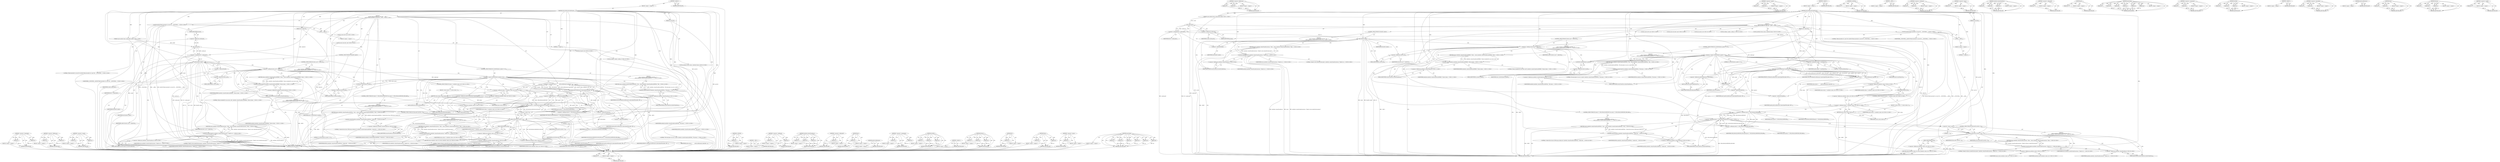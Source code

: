 digraph "&lt;operator&gt;.sizeOf" {
vulnerable_242 [label=<(METHOD,&lt;operator&gt;.logicalAnd)>];
vulnerable_243 [label=<(PARAM,p1)>];
vulnerable_244 [label=<(PARAM,p2)>];
vulnerable_245 [label=<(BLOCK,&lt;empty&gt;,&lt;empty&gt;)>];
vulnerable_246 [label=<(METHOD_RETURN,ANY)>];
vulnerable_192 [label=<(METHOD,&lt;operator&gt;.fieldAccess)>];
vulnerable_193 [label=<(PARAM,p1)>];
vulnerable_194 [label=<(PARAM,p2)>];
vulnerable_195 [label=<(BLOCK,&lt;empty&gt;,&lt;empty&gt;)>];
vulnerable_196 [label=<(METHOD_RETURN,ANY)>];
vulnerable_217 [label=<(METHOD,&lt;operator&gt;.equals)>];
vulnerable_218 [label=<(PARAM,p1)>];
vulnerable_219 [label=<(PARAM,p2)>];
vulnerable_220 [label=<(BLOCK,&lt;empty&gt;,&lt;empty&gt;)>];
vulnerable_221 [label=<(METHOD_RETURN,ANY)>];
vulnerable_6 [label=<(METHOD,&lt;global&gt;)<SUB>1</SUB>>];
vulnerable_7 [label=<(BLOCK,&lt;empty&gt;,&lt;empty&gt;)<SUB>1</SUB>>];
vulnerable_8 [label=<(METHOD,ipSecSetEncapSocketOwner)<SUB>1</SUB>>];
vulnerable_9 [label="<(PARAM,const android::base::unique_fd&amp; socket)<SUB>1</SUB>>"];
vulnerable_10 [label=<(PARAM,int newUid)<SUB>2</SUB>>];
vulnerable_11 [label=<(PARAM,uid_t callerUid)<SUB>2</SUB>>];
vulnerable_12 [label="<(BLOCK,{
    ALOGD(&quot;XfrmController:%s, line=%d&quot;, __FUN...,{
    ALOGD(&quot;XfrmController:%s, line=%d&quot;, __FUN...)<SUB>2</SUB>>"];
vulnerable_13 [label="<(ALOGD,ALOGD(&quot;XfrmController:%s, line=%d&quot;, __FUNCTION_...)<SUB>3</SUB>>"];
vulnerable_14 [label="<(LITERAL,&quot;XfrmController:%s, line=%d&quot;,ALOGD(&quot;XfrmController:%s, line=%d&quot;, __FUNCTION_...)<SUB>3</SUB>>"];
vulnerable_15 [label="<(IDENTIFIER,__FUNCTION__,ALOGD(&quot;XfrmController:%s, line=%d&quot;, __FUNCTION_...)<SUB>3</SUB>>"];
vulnerable_16 [label=<(__LINE__,__LINE__)<SUB>3</SUB>>];
vulnerable_17 [label=<(BLOCK,&lt;empty&gt;,&lt;empty&gt;)>];
vulnerable_18 [label=<(LITERAL,3,&lt;empty&gt;)<SUB>3</SUB>>];
vulnerable_19 [label="<(LOCAL,const int fd: int)<SUB>5</SUB>>"];
vulnerable_20 [label=<(&lt;operator&gt;.assignment,fd = socket.get())<SUB>5</SUB>>];
vulnerable_21 [label=<(IDENTIFIER,fd,fd = socket.get())<SUB>5</SUB>>];
vulnerable_22 [label=<(get,socket.get())<SUB>5</SUB>>];
vulnerable_23 [label=<(&lt;operator&gt;.fieldAccess,socket.get)<SUB>5</SUB>>];
vulnerable_24 [label=<(IDENTIFIER,socket,socket.get())<SUB>5</SUB>>];
vulnerable_25 [label=<(FIELD_IDENTIFIER,get,get)<SUB>5</SUB>>];
vulnerable_26 [label="<(LOCAL,struct stat info: stat)<SUB>6</SUB>>"];
vulnerable_27 [label=<(CONTROL_STRUCTURE,IF,if (fstat(fd, &amp;info)))<SUB>7</SUB>>];
vulnerable_28 [label=<(fstat,fstat(fd, &amp;info))<SUB>7</SUB>>];
vulnerable_29 [label=<(IDENTIFIER,fd,fstat(fd, &amp;info))<SUB>7</SUB>>];
vulnerable_30 [label=<(&lt;operator&gt;.addressOf,&amp;info)<SUB>7</SUB>>];
vulnerable_31 [label=<(IDENTIFIER,info,fstat(fd, &amp;info))<SUB>7</SUB>>];
vulnerable_32 [label="<(BLOCK,{
 return netdutils::statusFromErrno(errno, &quot;Fa...,{
 return netdutils::statusFromErrno(errno, &quot;Fa...)<SUB>7</SUB>>"];
vulnerable_33 [label="<(RETURN,return netdutils::statusFromErrno(errno, &quot;Faile...,return netdutils::statusFromErrno(errno, &quot;Faile...)<SUB>8</SUB>>"];
vulnerable_34 [label="<(netdutils.statusFromErrno,netdutils::statusFromErrno(errno, &quot;Failed to st...)<SUB>8</SUB>>"];
vulnerable_35 [label="<(&lt;operator&gt;.fieldAccess,netdutils::statusFromErrno)<SUB>8</SUB>>"];
vulnerable_36 [label="<(IDENTIFIER,netdutils,netdutils::statusFromErrno(errno, &quot;Failed to st...)<SUB>8</SUB>>"];
vulnerable_37 [label=<(FIELD_IDENTIFIER,statusFromErrno,statusFromErrno)<SUB>8</SUB>>];
vulnerable_38 [label="<(IDENTIFIER,errno,netdutils::statusFromErrno(errno, &quot;Failed to st...)<SUB>8</SUB>>"];
vulnerable_39 [label="<(LITERAL,&quot;Failed to stat socket file descriptor&quot;,netdutils::statusFromErrno(errno, &quot;Failed to st...)<SUB>8</SUB>>"];
vulnerable_40 [label=<(CONTROL_STRUCTURE,IF,if (info.st_uid != callerUid))<SUB>10</SUB>>];
vulnerable_41 [label=<(&lt;operator&gt;.notEquals,info.st_uid != callerUid)<SUB>10</SUB>>];
vulnerable_42 [label=<(&lt;operator&gt;.fieldAccess,info.st_uid)<SUB>10</SUB>>];
vulnerable_43 [label=<(IDENTIFIER,info,info.st_uid != callerUid)<SUB>10</SUB>>];
vulnerable_44 [label=<(FIELD_IDENTIFIER,st_uid,st_uid)<SUB>10</SUB>>];
vulnerable_45 [label=<(IDENTIFIER,callerUid,info.st_uid != callerUid)<SUB>10</SUB>>];
vulnerable_46 [label="<(BLOCK,{
 return netdutils::statusFromErrno(EPERM, &quot;fc...,{
 return netdutils::statusFromErrno(EPERM, &quot;fc...)<SUB>10</SUB>>"];
vulnerable_47 [label="<(RETURN,return netdutils::statusFromErrno(EPERM, &quot;fchow...,return netdutils::statusFromErrno(EPERM, &quot;fchow...)<SUB>11</SUB>>"];
vulnerable_48 [label="<(netdutils.statusFromErrno,netdutils::statusFromErrno(EPERM, &quot;fchown disab...)<SUB>11</SUB>>"];
vulnerable_49 [label="<(&lt;operator&gt;.fieldAccess,netdutils::statusFromErrno)<SUB>11</SUB>>"];
vulnerable_50 [label="<(IDENTIFIER,netdutils,netdutils::statusFromErrno(EPERM, &quot;fchown disab...)<SUB>11</SUB>>"];
vulnerable_51 [label=<(FIELD_IDENTIFIER,statusFromErrno,statusFromErrno)<SUB>11</SUB>>];
vulnerable_52 [label="<(IDENTIFIER,EPERM,netdutils::statusFromErrno(EPERM, &quot;fchown disab...)<SUB>11</SUB>>"];
vulnerable_53 [label="<(LITERAL,&quot;fchown disabled for non-owner calls&quot;,netdutils::statusFromErrno(EPERM, &quot;fchown disab...)<SUB>11</SUB>>"];
vulnerable_54 [label=<(CONTROL_STRUCTURE,IF,if (S_ISSOCK(info.st_mode) == 0))<SUB>13</SUB>>];
vulnerable_55 [label=<(&lt;operator&gt;.equals,S_ISSOCK(info.st_mode) == 0)<SUB>13</SUB>>];
vulnerable_56 [label=<(S_ISSOCK,S_ISSOCK(info.st_mode))<SUB>13</SUB>>];
vulnerable_57 [label=<(&lt;operator&gt;.fieldAccess,info.st_mode)<SUB>13</SUB>>];
vulnerable_58 [label=<(IDENTIFIER,info,S_ISSOCK(info.st_mode))<SUB>13</SUB>>];
vulnerable_59 [label=<(FIELD_IDENTIFIER,st_mode,st_mode)<SUB>13</SUB>>];
vulnerable_60 [label=<(LITERAL,0,S_ISSOCK(info.st_mode) == 0)<SUB>13</SUB>>];
vulnerable_61 [label="<(BLOCK,{
 return netdutils::statusFromErrno(EINVAL, &quot;F...,{
 return netdutils::statusFromErrno(EINVAL, &quot;F...)<SUB>13</SUB>>"];
vulnerable_62 [label="<(RETURN,return netdutils::statusFromErrno(EINVAL, &quot;File...,return netdutils::statusFromErrno(EINVAL, &quot;File...)<SUB>14</SUB>>"];
vulnerable_63 [label="<(netdutils.statusFromErrno,netdutils::statusFromErrno(EINVAL, &quot;File descri...)<SUB>14</SUB>>"];
vulnerable_64 [label="<(&lt;operator&gt;.fieldAccess,netdutils::statusFromErrno)<SUB>14</SUB>>"];
vulnerable_65 [label="<(IDENTIFIER,netdutils,netdutils::statusFromErrno(EINVAL, &quot;File descri...)<SUB>14</SUB>>"];
vulnerable_66 [label=<(FIELD_IDENTIFIER,statusFromErrno,statusFromErrno)<SUB>14</SUB>>];
vulnerable_67 [label="<(IDENTIFIER,EINVAL,netdutils::statusFromErrno(EINVAL, &quot;File descri...)<SUB>14</SUB>>"];
vulnerable_68 [label="<(LITERAL,&quot;File descriptor was not a socket&quot;,netdutils::statusFromErrno(EINVAL, &quot;File descri...)<SUB>14</SUB>>"];
vulnerable_69 [label="<(LOCAL,int optval: int)<SUB>18</SUB>>"];
vulnerable_70 [label="<(LOCAL,socklen_t optlen: socklen_t)<SUB>19</SUB>>"];
vulnerable_71 [label="<(LOCAL,netdutils.Status status: netdutils.Status)<SUB>20</SUB>>"];
vulnerable_72 [label=<(&lt;operator&gt;.assignment,status =
         getSyscallInstance().getsocko...)<SUB>20</SUB>>];
vulnerable_73 [label=<(IDENTIFIER,status,status =
         getSyscallInstance().getsocko...)<SUB>20</SUB>>];
vulnerable_74 [label=<(getsockopt,getSyscallInstance().getsockopt(Fd(socket), IPP...)<SUB>21</SUB>>];
vulnerable_75 [label=<(&lt;operator&gt;.fieldAccess,getSyscallInstance().getsockopt)<SUB>21</SUB>>];
vulnerable_76 [label=<(getSyscallInstance,getSyscallInstance())<SUB>21</SUB>>];
vulnerable_77 [label=<(FIELD_IDENTIFIER,getsockopt,getsockopt)<SUB>21</SUB>>];
vulnerable_78 [label=<(Fd,Fd(socket))<SUB>21</SUB>>];
vulnerable_79 [label=<(IDENTIFIER,socket,Fd(socket))<SUB>21</SUB>>];
vulnerable_80 [label=<(IDENTIFIER,IPPROTO_UDP,getSyscallInstance().getsockopt(Fd(socket), IPP...)<SUB>21</SUB>>];
vulnerable_81 [label=<(IDENTIFIER,UDP_ENCAP,getSyscallInstance().getsockopt(Fd(socket), IPP...)<SUB>21</SUB>>];
vulnerable_82 [label=<(&lt;operator&gt;.addressOf,&amp;optval)<SUB>21</SUB>>];
vulnerable_83 [label=<(IDENTIFIER,optval,getSyscallInstance().getsockopt(Fd(socket), IPP...)<SUB>21</SUB>>];
vulnerable_84 [label=<(&lt;operator&gt;.addressOf,&amp;optlen)<SUB>21</SUB>>];
vulnerable_85 [label=<(IDENTIFIER,optlen,getSyscallInstance().getsockopt(Fd(socket), IPP...)<SUB>21</SUB>>];
vulnerable_86 [label="<(CONTROL_STRUCTURE,IF,if (status != netdutils::status::ok))<SUB>22</SUB>>"];
vulnerable_87 [label="<(&lt;operator&gt;.notEquals,status != netdutils::status::ok)<SUB>22</SUB>>"];
vulnerable_88 [label="<(IDENTIFIER,status,status != netdutils::status::ok)<SUB>22</SUB>>"];
vulnerable_89 [label="<(&lt;operator&gt;.fieldAccess,netdutils::status::ok)<SUB>22</SUB>>"];
vulnerable_90 [label="<(&lt;operator&gt;.fieldAccess,netdutils::status)<SUB>22</SUB>>"];
vulnerable_91 [label="<(IDENTIFIER,netdutils,status != netdutils::status::ok)<SUB>22</SUB>>"];
vulnerable_92 [label="<(IDENTIFIER,status,status != netdutils::status::ok)<SUB>22</SUB>>"];
vulnerable_93 [label=<(FIELD_IDENTIFIER,ok,ok)<SUB>22</SUB>>];
vulnerable_94 [label=<(BLOCK,{
 return status;
 },{
 return status;
 })<SUB>22</SUB>>];
vulnerable_95 [label=<(RETURN,return status;,return status;)<SUB>23</SUB>>];
vulnerable_96 [label=<(IDENTIFIER,status,return status;)<SUB>23</SUB>>];
vulnerable_97 [label=<(CONTROL_STRUCTURE,IF,if (optval != UDP_ENCAP_ESPINUDP &amp;&amp; optval != UDP_ENCAP_ESPINUDP_NON_IKE))<SUB>25</SUB>>];
vulnerable_98 [label=<(&lt;operator&gt;.logicalAnd,optval != UDP_ENCAP_ESPINUDP &amp;&amp; optval != UDP_E...)<SUB>25</SUB>>];
vulnerable_99 [label=<(&lt;operator&gt;.notEquals,optval != UDP_ENCAP_ESPINUDP)<SUB>25</SUB>>];
vulnerable_100 [label=<(IDENTIFIER,optval,optval != UDP_ENCAP_ESPINUDP)<SUB>25</SUB>>];
vulnerable_101 [label=<(IDENTIFIER,UDP_ENCAP_ESPINUDP,optval != UDP_ENCAP_ESPINUDP)<SUB>25</SUB>>];
vulnerable_102 [label=<(&lt;operator&gt;.notEquals,optval != UDP_ENCAP_ESPINUDP_NON_IKE)<SUB>25</SUB>>];
vulnerable_103 [label=<(IDENTIFIER,optval,optval != UDP_ENCAP_ESPINUDP_NON_IKE)<SUB>25</SUB>>];
vulnerable_104 [label=<(IDENTIFIER,UDP_ENCAP_ESPINUDP_NON_IKE,optval != UDP_ENCAP_ESPINUDP_NON_IKE)<SUB>25</SUB>>];
vulnerable_105 [label="<(BLOCK,{
 return netdutils::statusFromErrno(EINVAL, &quot;S...,{
 return netdutils::statusFromErrno(EINVAL, &quot;S...)<SUB>25</SUB>>"];
vulnerable_106 [label="<(RETURN,return netdutils::statusFromErrno(EINVAL, &quot;Sock...,return netdutils::statusFromErrno(EINVAL, &quot;Sock...)<SUB>26</SUB>>"];
vulnerable_107 [label="<(netdutils.statusFromErrno,netdutils::statusFromErrno(EINVAL, &quot;Socket did ...)<SUB>26</SUB>>"];
vulnerable_108 [label="<(&lt;operator&gt;.fieldAccess,netdutils::statusFromErrno)<SUB>26</SUB>>"];
vulnerable_109 [label="<(IDENTIFIER,netdutils,netdutils::statusFromErrno(EINVAL, &quot;Socket did ...)<SUB>26</SUB>>"];
vulnerable_110 [label=<(FIELD_IDENTIFIER,statusFromErrno,statusFromErrno)<SUB>26</SUB>>];
vulnerable_111 [label="<(IDENTIFIER,EINVAL,netdutils::statusFromErrno(EINVAL, &quot;Socket did ...)<SUB>26</SUB>>"];
vulnerable_112 [label="<(LITERAL,&quot;Socket did not have UDP-encap sockopt set&quot;,netdutils::statusFromErrno(EINVAL, &quot;Socket did ...)<SUB>26</SUB>>"];
vulnerable_113 [label=<(CONTROL_STRUCTURE,IF,if (fchown(fd, newUid, -1)))<SUB>28</SUB>>];
vulnerable_114 [label=<(fchown,fchown(fd, newUid, -1))<SUB>28</SUB>>];
vulnerable_115 [label=<(IDENTIFIER,fd,fchown(fd, newUid, -1))<SUB>28</SUB>>];
vulnerable_116 [label=<(IDENTIFIER,newUid,fchown(fd, newUid, -1))<SUB>28</SUB>>];
vulnerable_117 [label=<(&lt;operator&gt;.minus,-1)<SUB>28</SUB>>];
vulnerable_118 [label=<(LITERAL,1,-1)<SUB>28</SUB>>];
vulnerable_119 [label="<(BLOCK,{
 return netdutils::statusFromErrno(errno, &quot;Fa...,{
 return netdutils::statusFromErrno(errno, &quot;Fa...)<SUB>28</SUB>>"];
vulnerable_120 [label="<(RETURN,return netdutils::statusFromErrno(errno, &quot;Faile...,return netdutils::statusFromErrno(errno, &quot;Faile...)<SUB>29</SUB>>"];
vulnerable_121 [label="<(netdutils.statusFromErrno,netdutils::statusFromErrno(errno, &quot;Failed to fc...)<SUB>29</SUB>>"];
vulnerable_122 [label="<(&lt;operator&gt;.fieldAccess,netdutils::statusFromErrno)<SUB>29</SUB>>"];
vulnerable_123 [label="<(IDENTIFIER,netdutils,netdutils::statusFromErrno(errno, &quot;Failed to fc...)<SUB>29</SUB>>"];
vulnerable_124 [label=<(FIELD_IDENTIFIER,statusFromErrno,statusFromErrno)<SUB>29</SUB>>];
vulnerable_125 [label="<(IDENTIFIER,errno,netdutils::statusFromErrno(errno, &quot;Failed to fc...)<SUB>29</SUB>>"];
vulnerable_126 [label="<(LITERAL,&quot;Failed to fchown socket file descriptor&quot;,netdutils::statusFromErrno(errno, &quot;Failed to fc...)<SUB>29</SUB>>"];
vulnerable_127 [label="<(RETURN,return netdutils::status::ok;,return netdutils::status::ok;)<SUB>32</SUB>>"];
vulnerable_128 [label="<(&lt;operator&gt;.fieldAccess,netdutils::status::ok)<SUB>32</SUB>>"];
vulnerable_129 [label="<(&lt;operator&gt;.fieldAccess,netdutils::status)<SUB>32</SUB>>"];
vulnerable_130 [label="<(IDENTIFIER,netdutils,return netdutils::status::ok;)<SUB>32</SUB>>"];
vulnerable_131 [label="<(IDENTIFIER,status,return netdutils::status::ok;)<SUB>32</SUB>>"];
vulnerable_132 [label=<(FIELD_IDENTIFIER,ok,ok)<SUB>32</SUB>>];
vulnerable_133 [label=<(METHOD_RETURN,Status)<SUB>1</SUB>>];
vulnerable_135 [label=<(METHOD_RETURN,ANY)<SUB>1</SUB>>];
vulnerable_222 [label=<(METHOD,S_ISSOCK)>];
vulnerable_223 [label=<(PARAM,p1)>];
vulnerable_224 [label=<(BLOCK,&lt;empty&gt;,&lt;empty&gt;)>];
vulnerable_225 [label=<(METHOD_RETURN,ANY)>];
vulnerable_180 [label=<(METHOD,__LINE__)<SUB>-1</SUB>>];
vulnerable_181 [label=<(BLOCK,&lt;empty&gt;,&lt;empty&gt;)>];
vulnerable_182 [label=<(METHOD_RETURN,ANY)>];
vulnerable_212 [label=<(METHOD,&lt;operator&gt;.notEquals)>];
vulnerable_213 [label=<(PARAM,p1)>];
vulnerable_214 [label=<(PARAM,p2)>];
vulnerable_215 [label=<(BLOCK,&lt;empty&gt;,&lt;empty&gt;)>];
vulnerable_216 [label=<(METHOD_RETURN,ANY)>];
vulnerable_206 [label=<(METHOD,netdutils.statusFromErrno)>];
vulnerable_207 [label=<(PARAM,p1)>];
vulnerable_208 [label=<(PARAM,p2)>];
vulnerable_209 [label=<(PARAM,p3)>];
vulnerable_210 [label=<(BLOCK,&lt;empty&gt;,&lt;empty&gt;)>];
vulnerable_211 [label=<(METHOD_RETURN,ANY)>];
vulnerable_202 [label=<(METHOD,&lt;operator&gt;.addressOf)>];
vulnerable_203 [label=<(PARAM,p1)>];
vulnerable_204 [label=<(BLOCK,&lt;empty&gt;,&lt;empty&gt;)>];
vulnerable_205 [label=<(METHOD_RETURN,ANY)>];
vulnerable_188 [label=<(METHOD,get)>];
vulnerable_189 [label=<(PARAM,p1)>];
vulnerable_190 [label=<(BLOCK,&lt;empty&gt;,&lt;empty&gt;)>];
vulnerable_191 [label=<(METHOD_RETURN,ANY)>];
vulnerable_235 [label=<(METHOD,getSyscallInstance)>];
vulnerable_236 [label=<(BLOCK,&lt;empty&gt;,&lt;empty&gt;)>];
vulnerable_237 [label=<(METHOD_RETURN,ANY)>];
vulnerable_183 [label=<(METHOD,&lt;operator&gt;.assignment)>];
vulnerable_184 [label=<(PARAM,p1)>];
vulnerable_185 [label=<(PARAM,p2)>];
vulnerable_186 [label=<(BLOCK,&lt;empty&gt;,&lt;empty&gt;)>];
vulnerable_187 [label=<(METHOD_RETURN,ANY)>];
vulnerable_174 [label=<(METHOD,ALOGD)>];
vulnerable_175 [label=<(PARAM,p1)>];
vulnerable_176 [label=<(PARAM,p2)>];
vulnerable_177 [label=<(PARAM,p3)>];
vulnerable_178 [label=<(BLOCK,&lt;empty&gt;,&lt;empty&gt;)>];
vulnerable_179 [label=<(METHOD_RETURN,ANY)>];
vulnerable_168 [label=<(METHOD,&lt;global&gt;)<SUB>1</SUB>>];
vulnerable_169 [label=<(BLOCK,&lt;empty&gt;,&lt;empty&gt;)>];
vulnerable_170 [label=<(METHOD_RETURN,ANY)>];
vulnerable_247 [label=<(METHOD,fchown)>];
vulnerable_248 [label=<(PARAM,p1)>];
vulnerable_249 [label=<(PARAM,p2)>];
vulnerable_250 [label=<(PARAM,p3)>];
vulnerable_251 [label=<(BLOCK,&lt;empty&gt;,&lt;empty&gt;)>];
vulnerable_252 [label=<(METHOD_RETURN,ANY)>];
vulnerable_238 [label=<(METHOD,Fd)>];
vulnerable_239 [label=<(PARAM,p1)>];
vulnerable_240 [label=<(BLOCK,&lt;empty&gt;,&lt;empty&gt;)>];
vulnerable_241 [label=<(METHOD_RETURN,ANY)>];
vulnerable_197 [label=<(METHOD,fstat)>];
vulnerable_198 [label=<(PARAM,p1)>];
vulnerable_199 [label=<(PARAM,p2)>];
vulnerable_200 [label=<(BLOCK,&lt;empty&gt;,&lt;empty&gt;)>];
vulnerable_201 [label=<(METHOD_RETURN,ANY)>];
vulnerable_253 [label=<(METHOD,&lt;operator&gt;.minus)>];
vulnerable_254 [label=<(PARAM,p1)>];
vulnerable_255 [label=<(BLOCK,&lt;empty&gt;,&lt;empty&gt;)>];
vulnerable_256 [label=<(METHOD_RETURN,ANY)>];
vulnerable_226 [label=<(METHOD,getsockopt)>];
vulnerable_227 [label=<(PARAM,p1)>];
vulnerable_228 [label=<(PARAM,p2)>];
vulnerable_229 [label=<(PARAM,p3)>];
vulnerable_230 [label=<(PARAM,p4)>];
vulnerable_231 [label=<(PARAM,p5)>];
vulnerable_232 [label=<(PARAM,p6)>];
vulnerable_233 [label=<(BLOCK,&lt;empty&gt;,&lt;empty&gt;)>];
vulnerable_234 [label=<(METHOD_RETURN,ANY)>];
fixed_246 [label=<(METHOD,Fd)>];
fixed_247 [label=<(PARAM,p1)>];
fixed_248 [label=<(BLOCK,&lt;empty&gt;,&lt;empty&gt;)>];
fixed_249 [label=<(METHOD_RETURN,ANY)>];
fixed_196 [label=<(METHOD,&lt;operator&gt;.fieldAccess)>];
fixed_197 [label=<(PARAM,p1)>];
fixed_198 [label=<(PARAM,p2)>];
fixed_199 [label=<(BLOCK,&lt;empty&gt;,&lt;empty&gt;)>];
fixed_200 [label=<(METHOD_RETURN,ANY)>];
fixed_221 [label=<(METHOD,&lt;operator&gt;.equals)>];
fixed_222 [label=<(PARAM,p1)>];
fixed_223 [label=<(PARAM,p2)>];
fixed_224 [label=<(BLOCK,&lt;empty&gt;,&lt;empty&gt;)>];
fixed_225 [label=<(METHOD_RETURN,ANY)>];
fixed_6 [label=<(METHOD,&lt;global&gt;)<SUB>1</SUB>>];
fixed_7 [label=<(BLOCK,&lt;empty&gt;,&lt;empty&gt;)<SUB>1</SUB>>];
fixed_8 [label=<(METHOD,ipSecSetEncapSocketOwner)<SUB>1</SUB>>];
fixed_9 [label="<(PARAM,const android::base::unique_fd&amp; socket)<SUB>1</SUB>>"];
fixed_10 [label=<(PARAM,int newUid)<SUB>2</SUB>>];
fixed_11 [label=<(PARAM,uid_t callerUid)<SUB>2</SUB>>];
fixed_12 [label="<(BLOCK,{
    ALOGD(&quot;XfrmController:%s, line=%d&quot;, __FUN...,{
    ALOGD(&quot;XfrmController:%s, line=%d&quot;, __FUN...)<SUB>2</SUB>>"];
fixed_13 [label="<(ALOGD,ALOGD(&quot;XfrmController:%s, line=%d&quot;, __FUNCTION_...)<SUB>3</SUB>>"];
fixed_14 [label="<(LITERAL,&quot;XfrmController:%s, line=%d&quot;,ALOGD(&quot;XfrmController:%s, line=%d&quot;, __FUNCTION_...)<SUB>3</SUB>>"];
fixed_15 [label="<(IDENTIFIER,__FUNCTION__,ALOGD(&quot;XfrmController:%s, line=%d&quot;, __FUNCTION_...)<SUB>3</SUB>>"];
fixed_16 [label=<(__LINE__,__LINE__)<SUB>3</SUB>>];
fixed_17 [label=<(BLOCK,&lt;empty&gt;,&lt;empty&gt;)>];
fixed_18 [label=<(LITERAL,3,&lt;empty&gt;)<SUB>3</SUB>>];
fixed_19 [label="<(LOCAL,const int fd: int)<SUB>5</SUB>>"];
fixed_20 [label=<(&lt;operator&gt;.assignment,fd = socket.get())<SUB>5</SUB>>];
fixed_21 [label=<(IDENTIFIER,fd,fd = socket.get())<SUB>5</SUB>>];
fixed_22 [label=<(get,socket.get())<SUB>5</SUB>>];
fixed_23 [label=<(&lt;operator&gt;.fieldAccess,socket.get)<SUB>5</SUB>>];
fixed_24 [label=<(IDENTIFIER,socket,socket.get())<SUB>5</SUB>>];
fixed_25 [label=<(FIELD_IDENTIFIER,get,get)<SUB>5</SUB>>];
fixed_26 [label="<(LOCAL,struct stat info: stat)<SUB>6</SUB>>"];
fixed_27 [label=<(CONTROL_STRUCTURE,IF,if (fstat(fd, &amp;info)))<SUB>7</SUB>>];
fixed_28 [label=<(fstat,fstat(fd, &amp;info))<SUB>7</SUB>>];
fixed_29 [label=<(IDENTIFIER,fd,fstat(fd, &amp;info))<SUB>7</SUB>>];
fixed_30 [label=<(&lt;operator&gt;.addressOf,&amp;info)<SUB>7</SUB>>];
fixed_31 [label=<(IDENTIFIER,info,fstat(fd, &amp;info))<SUB>7</SUB>>];
fixed_32 [label="<(BLOCK,{
 return netdutils::statusFromErrno(errno, &quot;Fa...,{
 return netdutils::statusFromErrno(errno, &quot;Fa...)<SUB>7</SUB>>"];
fixed_33 [label="<(RETURN,return netdutils::statusFromErrno(errno, &quot;Faile...,return netdutils::statusFromErrno(errno, &quot;Faile...)<SUB>8</SUB>>"];
fixed_34 [label="<(netdutils.statusFromErrno,netdutils::statusFromErrno(errno, &quot;Failed to st...)<SUB>8</SUB>>"];
fixed_35 [label="<(&lt;operator&gt;.fieldAccess,netdutils::statusFromErrno)<SUB>8</SUB>>"];
fixed_36 [label="<(IDENTIFIER,netdutils,netdutils::statusFromErrno(errno, &quot;Failed to st...)<SUB>8</SUB>>"];
fixed_37 [label=<(FIELD_IDENTIFIER,statusFromErrno,statusFromErrno)<SUB>8</SUB>>];
fixed_38 [label="<(IDENTIFIER,errno,netdutils::statusFromErrno(errno, &quot;Failed to st...)<SUB>8</SUB>>"];
fixed_39 [label="<(LITERAL,&quot;Failed to stat socket file descriptor&quot;,netdutils::statusFromErrno(errno, &quot;Failed to st...)<SUB>8</SUB>>"];
fixed_40 [label=<(CONTROL_STRUCTURE,IF,if (info.st_uid != callerUid))<SUB>10</SUB>>];
fixed_41 [label=<(&lt;operator&gt;.notEquals,info.st_uid != callerUid)<SUB>10</SUB>>];
fixed_42 [label=<(&lt;operator&gt;.fieldAccess,info.st_uid)<SUB>10</SUB>>];
fixed_43 [label=<(IDENTIFIER,info,info.st_uid != callerUid)<SUB>10</SUB>>];
fixed_44 [label=<(FIELD_IDENTIFIER,st_uid,st_uid)<SUB>10</SUB>>];
fixed_45 [label=<(IDENTIFIER,callerUid,info.st_uid != callerUid)<SUB>10</SUB>>];
fixed_46 [label="<(BLOCK,{
 return netdutils::statusFromErrno(EPERM, &quot;fc...,{
 return netdutils::statusFromErrno(EPERM, &quot;fc...)<SUB>10</SUB>>"];
fixed_47 [label="<(RETURN,return netdutils::statusFromErrno(EPERM, &quot;fchow...,return netdutils::statusFromErrno(EPERM, &quot;fchow...)<SUB>11</SUB>>"];
fixed_48 [label="<(netdutils.statusFromErrno,netdutils::statusFromErrno(EPERM, &quot;fchown disab...)<SUB>11</SUB>>"];
fixed_49 [label="<(&lt;operator&gt;.fieldAccess,netdutils::statusFromErrno)<SUB>11</SUB>>"];
fixed_50 [label="<(IDENTIFIER,netdutils,netdutils::statusFromErrno(EPERM, &quot;fchown disab...)<SUB>11</SUB>>"];
fixed_51 [label=<(FIELD_IDENTIFIER,statusFromErrno,statusFromErrno)<SUB>11</SUB>>];
fixed_52 [label="<(IDENTIFIER,EPERM,netdutils::statusFromErrno(EPERM, &quot;fchown disab...)<SUB>11</SUB>>"];
fixed_53 [label="<(LITERAL,&quot;fchown disabled for non-owner calls&quot;,netdutils::statusFromErrno(EPERM, &quot;fchown disab...)<SUB>11</SUB>>"];
fixed_54 [label=<(CONTROL_STRUCTURE,IF,if (S_ISSOCK(info.st_mode) == 0))<SUB>13</SUB>>];
fixed_55 [label=<(&lt;operator&gt;.equals,S_ISSOCK(info.st_mode) == 0)<SUB>13</SUB>>];
fixed_56 [label=<(S_ISSOCK,S_ISSOCK(info.st_mode))<SUB>13</SUB>>];
fixed_57 [label=<(&lt;operator&gt;.fieldAccess,info.st_mode)<SUB>13</SUB>>];
fixed_58 [label=<(IDENTIFIER,info,S_ISSOCK(info.st_mode))<SUB>13</SUB>>];
fixed_59 [label=<(FIELD_IDENTIFIER,st_mode,st_mode)<SUB>13</SUB>>];
fixed_60 [label=<(LITERAL,0,S_ISSOCK(info.st_mode) == 0)<SUB>13</SUB>>];
fixed_61 [label="<(BLOCK,{
 return netdutils::statusFromErrno(EINVAL, &quot;F...,{
 return netdutils::statusFromErrno(EINVAL, &quot;F...)<SUB>13</SUB>>"];
fixed_62 [label="<(RETURN,return netdutils::statusFromErrno(EINVAL, &quot;File...,return netdutils::statusFromErrno(EINVAL, &quot;File...)<SUB>14</SUB>>"];
fixed_63 [label="<(netdutils.statusFromErrno,netdutils::statusFromErrno(EINVAL, &quot;File descri...)<SUB>14</SUB>>"];
fixed_64 [label="<(&lt;operator&gt;.fieldAccess,netdutils::statusFromErrno)<SUB>14</SUB>>"];
fixed_65 [label="<(IDENTIFIER,netdutils,netdutils::statusFromErrno(EINVAL, &quot;File descri...)<SUB>14</SUB>>"];
fixed_66 [label=<(FIELD_IDENTIFIER,statusFromErrno,statusFromErrno)<SUB>14</SUB>>];
fixed_67 [label="<(IDENTIFIER,EINVAL,netdutils::statusFromErrno(EINVAL, &quot;File descri...)<SUB>14</SUB>>"];
fixed_68 [label="<(LITERAL,&quot;File descriptor was not a socket&quot;,netdutils::statusFromErrno(EINVAL, &quot;File descri...)<SUB>14</SUB>>"];
fixed_69 [label="<(LOCAL,int optval: int)<SUB>18</SUB>>"];
fixed_70 [label="<(LOCAL,socklen_t optlen: socklen_t)<SUB>19</SUB>>"];
fixed_71 [label=<(&lt;operator&gt;.assignment,optlen = sizeof(optval))<SUB>19</SUB>>];
fixed_72 [label=<(IDENTIFIER,optlen,optlen = sizeof(optval))<SUB>19</SUB>>];
fixed_73 [label=<(&lt;operator&gt;.sizeOf,sizeof(optval))<SUB>19</SUB>>];
fixed_74 [label=<(IDENTIFIER,optval,sizeof(optval))<SUB>19</SUB>>];
fixed_75 [label="<(LOCAL,netdutils.Status status: netdutils.Status)<SUB>20</SUB>>"];
fixed_76 [label=<(&lt;operator&gt;.assignment,status =
         getSyscallInstance().getsocko...)<SUB>20</SUB>>];
fixed_77 [label=<(IDENTIFIER,status,status =
         getSyscallInstance().getsocko...)<SUB>20</SUB>>];
fixed_78 [label=<(getsockopt,getSyscallInstance().getsockopt(Fd(socket), IPP...)<SUB>21</SUB>>];
fixed_79 [label=<(&lt;operator&gt;.fieldAccess,getSyscallInstance().getsockopt)<SUB>21</SUB>>];
fixed_80 [label=<(getSyscallInstance,getSyscallInstance())<SUB>21</SUB>>];
fixed_81 [label=<(FIELD_IDENTIFIER,getsockopt,getsockopt)<SUB>21</SUB>>];
fixed_82 [label=<(Fd,Fd(socket))<SUB>21</SUB>>];
fixed_83 [label=<(IDENTIFIER,socket,Fd(socket))<SUB>21</SUB>>];
fixed_84 [label=<(IDENTIFIER,IPPROTO_UDP,getSyscallInstance().getsockopt(Fd(socket), IPP...)<SUB>21</SUB>>];
fixed_85 [label=<(IDENTIFIER,UDP_ENCAP,getSyscallInstance().getsockopt(Fd(socket), IPP...)<SUB>21</SUB>>];
fixed_86 [label=<(&lt;operator&gt;.addressOf,&amp;optval)<SUB>21</SUB>>];
fixed_87 [label=<(IDENTIFIER,optval,getSyscallInstance().getsockopt(Fd(socket), IPP...)<SUB>21</SUB>>];
fixed_88 [label=<(&lt;operator&gt;.addressOf,&amp;optlen)<SUB>21</SUB>>];
fixed_89 [label=<(IDENTIFIER,optlen,getSyscallInstance().getsockopt(Fd(socket), IPP...)<SUB>21</SUB>>];
fixed_90 [label="<(CONTROL_STRUCTURE,IF,if (status != netdutils::status::ok))<SUB>22</SUB>>"];
fixed_91 [label="<(&lt;operator&gt;.notEquals,status != netdutils::status::ok)<SUB>22</SUB>>"];
fixed_92 [label="<(IDENTIFIER,status,status != netdutils::status::ok)<SUB>22</SUB>>"];
fixed_93 [label="<(&lt;operator&gt;.fieldAccess,netdutils::status::ok)<SUB>22</SUB>>"];
fixed_94 [label="<(&lt;operator&gt;.fieldAccess,netdutils::status)<SUB>22</SUB>>"];
fixed_95 [label="<(IDENTIFIER,netdutils,status != netdutils::status::ok)<SUB>22</SUB>>"];
fixed_96 [label="<(IDENTIFIER,status,status != netdutils::status::ok)<SUB>22</SUB>>"];
fixed_97 [label=<(FIELD_IDENTIFIER,ok,ok)<SUB>22</SUB>>];
fixed_98 [label=<(BLOCK,{
 return status;
 },{
 return status;
 })<SUB>22</SUB>>];
fixed_99 [label=<(RETURN,return status;,return status;)<SUB>23</SUB>>];
fixed_100 [label=<(IDENTIFIER,status,return status;)<SUB>23</SUB>>];
fixed_101 [label=<(CONTROL_STRUCTURE,IF,if (optval != UDP_ENCAP_ESPINUDP &amp;&amp; optval != UDP_ENCAP_ESPINUDP_NON_IKE))<SUB>25</SUB>>];
fixed_102 [label=<(&lt;operator&gt;.logicalAnd,optval != UDP_ENCAP_ESPINUDP &amp;&amp; optval != UDP_E...)<SUB>25</SUB>>];
fixed_103 [label=<(&lt;operator&gt;.notEquals,optval != UDP_ENCAP_ESPINUDP)<SUB>25</SUB>>];
fixed_104 [label=<(IDENTIFIER,optval,optval != UDP_ENCAP_ESPINUDP)<SUB>25</SUB>>];
fixed_105 [label=<(IDENTIFIER,UDP_ENCAP_ESPINUDP,optval != UDP_ENCAP_ESPINUDP)<SUB>25</SUB>>];
fixed_106 [label=<(&lt;operator&gt;.notEquals,optval != UDP_ENCAP_ESPINUDP_NON_IKE)<SUB>25</SUB>>];
fixed_107 [label=<(IDENTIFIER,optval,optval != UDP_ENCAP_ESPINUDP_NON_IKE)<SUB>25</SUB>>];
fixed_108 [label=<(IDENTIFIER,UDP_ENCAP_ESPINUDP_NON_IKE,optval != UDP_ENCAP_ESPINUDP_NON_IKE)<SUB>25</SUB>>];
fixed_109 [label="<(BLOCK,{
 return netdutils::statusFromErrno(EINVAL, &quot;S...,{
 return netdutils::statusFromErrno(EINVAL, &quot;S...)<SUB>25</SUB>>"];
fixed_110 [label="<(RETURN,return netdutils::statusFromErrno(EINVAL, &quot;Sock...,return netdutils::statusFromErrno(EINVAL, &quot;Sock...)<SUB>26</SUB>>"];
fixed_111 [label="<(netdutils.statusFromErrno,netdutils::statusFromErrno(EINVAL, &quot;Socket did ...)<SUB>26</SUB>>"];
fixed_112 [label="<(&lt;operator&gt;.fieldAccess,netdutils::statusFromErrno)<SUB>26</SUB>>"];
fixed_113 [label="<(IDENTIFIER,netdutils,netdutils::statusFromErrno(EINVAL, &quot;Socket did ...)<SUB>26</SUB>>"];
fixed_114 [label=<(FIELD_IDENTIFIER,statusFromErrno,statusFromErrno)<SUB>26</SUB>>];
fixed_115 [label="<(IDENTIFIER,EINVAL,netdutils::statusFromErrno(EINVAL, &quot;Socket did ...)<SUB>26</SUB>>"];
fixed_116 [label="<(LITERAL,&quot;Socket did not have UDP-encap sockopt set&quot;,netdutils::statusFromErrno(EINVAL, &quot;Socket did ...)<SUB>26</SUB>>"];
fixed_117 [label=<(CONTROL_STRUCTURE,IF,if (fchown(fd, newUid, -1)))<SUB>28</SUB>>];
fixed_118 [label=<(fchown,fchown(fd, newUid, -1))<SUB>28</SUB>>];
fixed_119 [label=<(IDENTIFIER,fd,fchown(fd, newUid, -1))<SUB>28</SUB>>];
fixed_120 [label=<(IDENTIFIER,newUid,fchown(fd, newUid, -1))<SUB>28</SUB>>];
fixed_121 [label=<(&lt;operator&gt;.minus,-1)<SUB>28</SUB>>];
fixed_122 [label=<(LITERAL,1,-1)<SUB>28</SUB>>];
fixed_123 [label="<(BLOCK,{
 return netdutils::statusFromErrno(errno, &quot;Fa...,{
 return netdutils::statusFromErrno(errno, &quot;Fa...)<SUB>28</SUB>>"];
fixed_124 [label="<(RETURN,return netdutils::statusFromErrno(errno, &quot;Faile...,return netdutils::statusFromErrno(errno, &quot;Faile...)<SUB>29</SUB>>"];
fixed_125 [label="<(netdutils.statusFromErrno,netdutils::statusFromErrno(errno, &quot;Failed to fc...)<SUB>29</SUB>>"];
fixed_126 [label="<(&lt;operator&gt;.fieldAccess,netdutils::statusFromErrno)<SUB>29</SUB>>"];
fixed_127 [label="<(IDENTIFIER,netdutils,netdutils::statusFromErrno(errno, &quot;Failed to fc...)<SUB>29</SUB>>"];
fixed_128 [label=<(FIELD_IDENTIFIER,statusFromErrno,statusFromErrno)<SUB>29</SUB>>];
fixed_129 [label="<(IDENTIFIER,errno,netdutils::statusFromErrno(errno, &quot;Failed to fc...)<SUB>29</SUB>>"];
fixed_130 [label="<(LITERAL,&quot;Failed to fchown socket file descriptor&quot;,netdutils::statusFromErrno(errno, &quot;Failed to fc...)<SUB>29</SUB>>"];
fixed_131 [label="<(RETURN,return netdutils::status::ok;,return netdutils::status::ok;)<SUB>32</SUB>>"];
fixed_132 [label="<(&lt;operator&gt;.fieldAccess,netdutils::status::ok)<SUB>32</SUB>>"];
fixed_133 [label="<(&lt;operator&gt;.fieldAccess,netdutils::status)<SUB>32</SUB>>"];
fixed_134 [label="<(IDENTIFIER,netdutils,return netdutils::status::ok;)<SUB>32</SUB>>"];
fixed_135 [label="<(IDENTIFIER,status,return netdutils::status::ok;)<SUB>32</SUB>>"];
fixed_136 [label=<(FIELD_IDENTIFIER,ok,ok)<SUB>32</SUB>>];
fixed_137 [label=<(METHOD_RETURN,Status)<SUB>1</SUB>>];
fixed_139 [label=<(METHOD_RETURN,ANY)<SUB>1</SUB>>];
fixed_226 [label=<(METHOD,S_ISSOCK)>];
fixed_227 [label=<(PARAM,p1)>];
fixed_228 [label=<(BLOCK,&lt;empty&gt;,&lt;empty&gt;)>];
fixed_229 [label=<(METHOD_RETURN,ANY)>];
fixed_184 [label=<(METHOD,__LINE__)<SUB>-1</SUB>>];
fixed_185 [label=<(BLOCK,&lt;empty&gt;,&lt;empty&gt;)>];
fixed_186 [label=<(METHOD_RETURN,ANY)>];
fixed_216 [label=<(METHOD,&lt;operator&gt;.notEquals)>];
fixed_217 [label=<(PARAM,p1)>];
fixed_218 [label=<(PARAM,p2)>];
fixed_219 [label=<(BLOCK,&lt;empty&gt;,&lt;empty&gt;)>];
fixed_220 [label=<(METHOD_RETURN,ANY)>];
fixed_261 [label=<(METHOD,&lt;operator&gt;.minus)>];
fixed_262 [label=<(PARAM,p1)>];
fixed_263 [label=<(BLOCK,&lt;empty&gt;,&lt;empty&gt;)>];
fixed_264 [label=<(METHOD_RETURN,ANY)>];
fixed_210 [label=<(METHOD,netdutils.statusFromErrno)>];
fixed_211 [label=<(PARAM,p1)>];
fixed_212 [label=<(PARAM,p2)>];
fixed_213 [label=<(PARAM,p3)>];
fixed_214 [label=<(BLOCK,&lt;empty&gt;,&lt;empty&gt;)>];
fixed_215 [label=<(METHOD_RETURN,ANY)>];
fixed_206 [label=<(METHOD,&lt;operator&gt;.addressOf)>];
fixed_207 [label=<(PARAM,p1)>];
fixed_208 [label=<(BLOCK,&lt;empty&gt;,&lt;empty&gt;)>];
fixed_209 [label=<(METHOD_RETURN,ANY)>];
fixed_192 [label=<(METHOD,get)>];
fixed_193 [label=<(PARAM,p1)>];
fixed_194 [label=<(BLOCK,&lt;empty&gt;,&lt;empty&gt;)>];
fixed_195 [label=<(METHOD_RETURN,ANY)>];
fixed_234 [label=<(METHOD,getsockopt)>];
fixed_235 [label=<(PARAM,p1)>];
fixed_236 [label=<(PARAM,p2)>];
fixed_237 [label=<(PARAM,p3)>];
fixed_238 [label=<(PARAM,p4)>];
fixed_239 [label=<(PARAM,p5)>];
fixed_240 [label=<(PARAM,p6)>];
fixed_241 [label=<(BLOCK,&lt;empty&gt;,&lt;empty&gt;)>];
fixed_242 [label=<(METHOD_RETURN,ANY)>];
fixed_187 [label=<(METHOD,&lt;operator&gt;.assignment)>];
fixed_188 [label=<(PARAM,p1)>];
fixed_189 [label=<(PARAM,p2)>];
fixed_190 [label=<(BLOCK,&lt;empty&gt;,&lt;empty&gt;)>];
fixed_191 [label=<(METHOD_RETURN,ANY)>];
fixed_178 [label=<(METHOD,ALOGD)>];
fixed_179 [label=<(PARAM,p1)>];
fixed_180 [label=<(PARAM,p2)>];
fixed_181 [label=<(PARAM,p3)>];
fixed_182 [label=<(BLOCK,&lt;empty&gt;,&lt;empty&gt;)>];
fixed_183 [label=<(METHOD_RETURN,ANY)>];
fixed_172 [label=<(METHOD,&lt;global&gt;)<SUB>1</SUB>>];
fixed_173 [label=<(BLOCK,&lt;empty&gt;,&lt;empty&gt;)>];
fixed_174 [label=<(METHOD_RETURN,ANY)>];
fixed_250 [label=<(METHOD,&lt;operator&gt;.logicalAnd)>];
fixed_251 [label=<(PARAM,p1)>];
fixed_252 [label=<(PARAM,p2)>];
fixed_253 [label=<(BLOCK,&lt;empty&gt;,&lt;empty&gt;)>];
fixed_254 [label=<(METHOD_RETURN,ANY)>];
fixed_243 [label=<(METHOD,getSyscallInstance)>];
fixed_244 [label=<(BLOCK,&lt;empty&gt;,&lt;empty&gt;)>];
fixed_245 [label=<(METHOD_RETURN,ANY)>];
fixed_201 [label=<(METHOD,fstat)>];
fixed_202 [label=<(PARAM,p1)>];
fixed_203 [label=<(PARAM,p2)>];
fixed_204 [label=<(BLOCK,&lt;empty&gt;,&lt;empty&gt;)>];
fixed_205 [label=<(METHOD_RETURN,ANY)>];
fixed_255 [label=<(METHOD,fchown)>];
fixed_256 [label=<(PARAM,p1)>];
fixed_257 [label=<(PARAM,p2)>];
fixed_258 [label=<(PARAM,p3)>];
fixed_259 [label=<(BLOCK,&lt;empty&gt;,&lt;empty&gt;)>];
fixed_260 [label=<(METHOD_RETURN,ANY)>];
fixed_230 [label=<(METHOD,&lt;operator&gt;.sizeOf)>];
fixed_231 [label=<(PARAM,p1)>];
fixed_232 [label=<(BLOCK,&lt;empty&gt;,&lt;empty&gt;)>];
fixed_233 [label=<(METHOD_RETURN,ANY)>];
vulnerable_242 -> vulnerable_243  [key=0, label="AST: "];
vulnerable_242 -> vulnerable_243  [key=1, label="DDG: "];
vulnerable_242 -> vulnerable_245  [key=0, label="AST: "];
vulnerable_242 -> vulnerable_244  [key=0, label="AST: "];
vulnerable_242 -> vulnerable_244  [key=1, label="DDG: "];
vulnerable_242 -> vulnerable_246  [key=0, label="AST: "];
vulnerable_242 -> vulnerable_246  [key=1, label="CFG: "];
vulnerable_243 -> vulnerable_246  [key=0, label="DDG: p1"];
vulnerable_244 -> vulnerable_246  [key=0, label="DDG: p2"];
vulnerable_245 -> fixed_246  [key=0];
vulnerable_246 -> fixed_246  [key=0];
vulnerable_192 -> vulnerable_193  [key=0, label="AST: "];
vulnerable_192 -> vulnerable_193  [key=1, label="DDG: "];
vulnerable_192 -> vulnerable_195  [key=0, label="AST: "];
vulnerable_192 -> vulnerable_194  [key=0, label="AST: "];
vulnerable_192 -> vulnerable_194  [key=1, label="DDG: "];
vulnerable_192 -> vulnerable_196  [key=0, label="AST: "];
vulnerable_192 -> vulnerable_196  [key=1, label="CFG: "];
vulnerable_193 -> vulnerable_196  [key=0, label="DDG: p1"];
vulnerable_194 -> vulnerable_196  [key=0, label="DDG: p2"];
vulnerable_195 -> fixed_246  [key=0];
vulnerable_196 -> fixed_246  [key=0];
vulnerable_217 -> vulnerable_218  [key=0, label="AST: "];
vulnerable_217 -> vulnerable_218  [key=1, label="DDG: "];
vulnerable_217 -> vulnerable_220  [key=0, label="AST: "];
vulnerable_217 -> vulnerable_219  [key=0, label="AST: "];
vulnerable_217 -> vulnerable_219  [key=1, label="DDG: "];
vulnerable_217 -> vulnerable_221  [key=0, label="AST: "];
vulnerable_217 -> vulnerable_221  [key=1, label="CFG: "];
vulnerable_218 -> vulnerable_221  [key=0, label="DDG: p1"];
vulnerable_219 -> vulnerable_221  [key=0, label="DDG: p2"];
vulnerable_220 -> fixed_246  [key=0];
vulnerable_221 -> fixed_246  [key=0];
vulnerable_6 -> vulnerable_7  [key=0, label="AST: "];
vulnerable_6 -> vulnerable_135  [key=0, label="AST: "];
vulnerable_6 -> vulnerable_135  [key=1, label="CFG: "];
vulnerable_7 -> vulnerable_8  [key=0, label="AST: "];
vulnerable_8 -> vulnerable_9  [key=0, label="AST: "];
vulnerable_8 -> vulnerable_9  [key=1, label="DDG: "];
vulnerable_8 -> vulnerable_10  [key=0, label="AST: "];
vulnerable_8 -> vulnerable_10  [key=1, label="DDG: "];
vulnerable_8 -> vulnerable_11  [key=0, label="AST: "];
vulnerable_8 -> vulnerable_11  [key=1, label="DDG: "];
vulnerable_8 -> vulnerable_12  [key=0, label="AST: "];
vulnerable_8 -> vulnerable_133  [key=0, label="AST: "];
vulnerable_8 -> vulnerable_16  [key=0, label="CFG: "];
vulnerable_8 -> vulnerable_13  [key=0, label="DDG: "];
vulnerable_8 -> vulnerable_28  [key=0, label="DDG: "];
vulnerable_8 -> vulnerable_41  [key=0, label="DDG: "];
vulnerable_8 -> vulnerable_55  [key=0, label="DDG: "];
vulnerable_8 -> vulnerable_74  [key=0, label="DDG: "];
vulnerable_8 -> vulnerable_87  [key=0, label="DDG: "];
vulnerable_8 -> vulnerable_114  [key=0, label="DDG: "];
vulnerable_8 -> vulnerable_18  [key=0, label="DDG: "];
vulnerable_8 -> vulnerable_56  [key=0, label="DDG: "];
vulnerable_8 -> vulnerable_78  [key=0, label="DDG: "];
vulnerable_8 -> vulnerable_96  [key=0, label="DDG: "];
vulnerable_8 -> vulnerable_99  [key=0, label="DDG: "];
vulnerable_8 -> vulnerable_102  [key=0, label="DDG: "];
vulnerable_8 -> vulnerable_117  [key=0, label="DDG: "];
vulnerable_8 -> vulnerable_34  [key=0, label="DDG: "];
vulnerable_8 -> vulnerable_48  [key=0, label="DDG: "];
vulnerable_8 -> vulnerable_63  [key=0, label="DDG: "];
vulnerable_8 -> vulnerable_107  [key=0, label="DDG: "];
vulnerable_8 -> vulnerable_121  [key=0, label="DDG: "];
vulnerable_9 -> vulnerable_133  [key=0, label="DDG: socket"];
vulnerable_9 -> vulnerable_22  [key=0, label="DDG: socket"];
vulnerable_9 -> vulnerable_78  [key=0, label="DDG: socket"];
vulnerable_10 -> vulnerable_133  [key=0, label="DDG: newUid"];
vulnerable_10 -> vulnerable_114  [key=0, label="DDG: newUid"];
vulnerable_11 -> vulnerable_133  [key=0, label="DDG: callerUid"];
vulnerable_11 -> vulnerable_41  [key=0, label="DDG: callerUid"];
vulnerable_12 -> vulnerable_13  [key=0, label="AST: "];
vulnerable_12 -> vulnerable_19  [key=0, label="AST: "];
vulnerable_12 -> vulnerable_20  [key=0, label="AST: "];
vulnerable_12 -> vulnerable_26  [key=0, label="AST: "];
vulnerable_12 -> vulnerable_27  [key=0, label="AST: "];
vulnerable_12 -> vulnerable_40  [key=0, label="AST: "];
vulnerable_12 -> vulnerable_54  [key=0, label="AST: "];
vulnerable_12 -> vulnerable_69  [key=0, label="AST: "];
vulnerable_12 -> vulnerable_70  [key=0, label="AST: "];
vulnerable_12 -> vulnerable_71  [key=0, label="AST: "];
vulnerable_12 -> vulnerable_72  [key=0, label="AST: "];
vulnerable_12 -> vulnerable_86  [key=0, label="AST: "];
vulnerable_12 -> vulnerable_97  [key=0, label="AST: "];
vulnerable_12 -> vulnerable_113  [key=0, label="AST: "];
vulnerable_12 -> vulnerable_127  [key=0, label="AST: "];
vulnerable_13 -> vulnerable_14  [key=0, label="AST: "];
vulnerable_13 -> vulnerable_15  [key=0, label="AST: "];
vulnerable_13 -> vulnerable_16  [key=0, label="AST: "];
vulnerable_13 -> vulnerable_25  [key=0, label="CFG: "];
vulnerable_13 -> vulnerable_133  [key=0, label="DDG: __LINE__"];
vulnerable_13 -> vulnerable_133  [key=1, label="DDG: ALOGD(&quot;XfrmController:%s, line=%d&quot;, __FUNCTION__, __LINE__)"];
vulnerable_13 -> vulnerable_133  [key=2, label="DDG: __FUNCTION__"];
vulnerable_14 -> fixed_246  [key=0];
vulnerable_15 -> fixed_246  [key=0];
vulnerable_16 -> vulnerable_17  [key=0, label="AST: "];
vulnerable_16 -> vulnerable_13  [key=0, label="CFG: "];
vulnerable_17 -> vulnerable_18  [key=0, label="AST: "];
vulnerable_18 -> fixed_246  [key=0];
vulnerable_19 -> fixed_246  [key=0];
vulnerable_20 -> vulnerable_21  [key=0, label="AST: "];
vulnerable_20 -> vulnerable_22  [key=0, label="AST: "];
vulnerable_20 -> vulnerable_30  [key=0, label="CFG: "];
vulnerable_20 -> vulnerable_133  [key=0, label="DDG: socket.get()"];
vulnerable_20 -> vulnerable_133  [key=1, label="DDG: fd = socket.get()"];
vulnerable_20 -> vulnerable_28  [key=0, label="DDG: fd"];
vulnerable_21 -> fixed_246  [key=0];
vulnerable_22 -> vulnerable_23  [key=0, label="AST: "];
vulnerable_22 -> vulnerable_20  [key=0, label="CFG: "];
vulnerable_22 -> vulnerable_20  [key=1, label="DDG: socket.get"];
vulnerable_22 -> vulnerable_133  [key=0, label="DDG: socket.get"];
vulnerable_22 -> vulnerable_78  [key=0, label="DDG: socket.get"];
vulnerable_23 -> vulnerable_24  [key=0, label="AST: "];
vulnerable_23 -> vulnerable_25  [key=0, label="AST: "];
vulnerable_23 -> vulnerable_22  [key=0, label="CFG: "];
vulnerable_24 -> fixed_246  [key=0];
vulnerable_25 -> vulnerable_23  [key=0, label="CFG: "];
vulnerable_26 -> fixed_246  [key=0];
vulnerable_27 -> vulnerable_28  [key=0, label="AST: "];
vulnerable_27 -> vulnerable_32  [key=0, label="AST: "];
vulnerable_28 -> vulnerable_29  [key=0, label="AST: "];
vulnerable_28 -> vulnerable_30  [key=0, label="AST: "];
vulnerable_28 -> vulnerable_37  [key=0, label="CFG: "];
vulnerable_28 -> vulnerable_37  [key=1, label="CDG: "];
vulnerable_28 -> vulnerable_44  [key=0, label="CFG: "];
vulnerable_28 -> vulnerable_44  [key=1, label="CDG: "];
vulnerable_28 -> vulnerable_133  [key=0, label="DDG: fd"];
vulnerable_28 -> vulnerable_133  [key=1, label="DDG: &amp;info"];
vulnerable_28 -> vulnerable_133  [key=2, label="DDG: fstat(fd, &amp;info)"];
vulnerable_28 -> vulnerable_114  [key=0, label="DDG: fd"];
vulnerable_28 -> vulnerable_34  [key=0, label="CDG: "];
vulnerable_28 -> vulnerable_42  [key=0, label="CDG: "];
vulnerable_28 -> vulnerable_35  [key=0, label="CDG: "];
vulnerable_28 -> vulnerable_33  [key=0, label="CDG: "];
vulnerable_28 -> vulnerable_41  [key=0, label="CDG: "];
vulnerable_29 -> fixed_246  [key=0];
vulnerable_30 -> vulnerable_31  [key=0, label="AST: "];
vulnerable_30 -> vulnerable_28  [key=0, label="CFG: "];
vulnerable_31 -> fixed_246  [key=0];
vulnerable_32 -> vulnerable_33  [key=0, label="AST: "];
vulnerable_33 -> vulnerable_34  [key=0, label="AST: "];
vulnerable_33 -> vulnerable_133  [key=0, label="CFG: "];
vulnerable_33 -> vulnerable_133  [key=1, label="DDG: &lt;RET&gt;"];
vulnerable_34 -> vulnerable_35  [key=0, label="AST: "];
vulnerable_34 -> vulnerable_38  [key=0, label="AST: "];
vulnerable_34 -> vulnerable_39  [key=0, label="AST: "];
vulnerable_34 -> vulnerable_33  [key=0, label="CFG: "];
vulnerable_34 -> vulnerable_33  [key=1, label="DDG: netdutils::statusFromErrno(errno, &quot;Failed to stat socket file descriptor&quot;)"];
vulnerable_34 -> vulnerable_133  [key=0, label="DDG: netdutils::statusFromErrno"];
vulnerable_34 -> vulnerable_133  [key=1, label="DDG: errno"];
vulnerable_34 -> vulnerable_133  [key=2, label="DDG: netdutils::statusFromErrno(errno, &quot;Failed to stat socket file descriptor&quot;)"];
vulnerable_35 -> vulnerable_36  [key=0, label="AST: "];
vulnerable_35 -> vulnerable_37  [key=0, label="AST: "];
vulnerable_35 -> vulnerable_34  [key=0, label="CFG: "];
vulnerable_36 -> fixed_246  [key=0];
vulnerable_37 -> vulnerable_35  [key=0, label="CFG: "];
vulnerable_38 -> fixed_246  [key=0];
vulnerable_39 -> fixed_246  [key=0];
vulnerable_40 -> vulnerable_41  [key=0, label="AST: "];
vulnerable_40 -> vulnerable_46  [key=0, label="AST: "];
vulnerable_41 -> vulnerable_42  [key=0, label="AST: "];
vulnerable_41 -> vulnerable_45  [key=0, label="AST: "];
vulnerable_41 -> vulnerable_51  [key=0, label="CFG: "];
vulnerable_41 -> vulnerable_51  [key=1, label="CDG: "];
vulnerable_41 -> vulnerable_59  [key=0, label="CFG: "];
vulnerable_41 -> vulnerable_59  [key=1, label="CDG: "];
vulnerable_41 -> vulnerable_47  [key=0, label="CDG: "];
vulnerable_41 -> vulnerable_48  [key=0, label="CDG: "];
vulnerable_41 -> vulnerable_49  [key=0, label="CDG: "];
vulnerable_41 -> vulnerable_57  [key=0, label="CDG: "];
vulnerable_41 -> vulnerable_56  [key=0, label="CDG: "];
vulnerable_41 -> vulnerable_55  [key=0, label="CDG: "];
vulnerable_42 -> vulnerable_43  [key=0, label="AST: "];
vulnerable_42 -> vulnerable_44  [key=0, label="AST: "];
vulnerable_42 -> vulnerable_41  [key=0, label="CFG: "];
vulnerable_43 -> fixed_246  [key=0];
vulnerable_44 -> vulnerable_42  [key=0, label="CFG: "];
vulnerable_45 -> fixed_246  [key=0];
vulnerable_46 -> vulnerable_47  [key=0, label="AST: "];
vulnerable_47 -> vulnerable_48  [key=0, label="AST: "];
vulnerable_47 -> vulnerable_133  [key=0, label="CFG: "];
vulnerable_47 -> vulnerable_133  [key=1, label="DDG: &lt;RET&gt;"];
vulnerable_48 -> vulnerable_49  [key=0, label="AST: "];
vulnerable_48 -> vulnerable_52  [key=0, label="AST: "];
vulnerable_48 -> vulnerable_53  [key=0, label="AST: "];
vulnerable_48 -> vulnerable_47  [key=0, label="CFG: "];
vulnerable_48 -> vulnerable_47  [key=1, label="DDG: netdutils::statusFromErrno(EPERM, &quot;fchown disabled for non-owner calls&quot;)"];
vulnerable_49 -> vulnerable_50  [key=0, label="AST: "];
vulnerable_49 -> vulnerable_51  [key=0, label="AST: "];
vulnerable_49 -> vulnerable_48  [key=0, label="CFG: "];
vulnerable_50 -> fixed_246  [key=0];
vulnerable_51 -> vulnerable_49  [key=0, label="CFG: "];
vulnerable_52 -> fixed_246  [key=0];
vulnerable_53 -> fixed_246  [key=0];
vulnerable_54 -> vulnerable_55  [key=0, label="AST: "];
vulnerable_54 -> vulnerable_61  [key=0, label="AST: "];
vulnerable_55 -> vulnerable_56  [key=0, label="AST: "];
vulnerable_55 -> vulnerable_60  [key=0, label="AST: "];
vulnerable_55 -> vulnerable_66  [key=0, label="CFG: "];
vulnerable_55 -> vulnerable_66  [key=1, label="CDG: "];
vulnerable_55 -> vulnerable_76  [key=0, label="CFG: "];
vulnerable_55 -> vulnerable_76  [key=1, label="CDG: "];
vulnerable_55 -> vulnerable_77  [key=0, label="CDG: "];
vulnerable_55 -> vulnerable_64  [key=0, label="CDG: "];
vulnerable_55 -> vulnerable_89  [key=0, label="CDG: "];
vulnerable_55 -> vulnerable_75  [key=0, label="CDG: "];
vulnerable_55 -> vulnerable_84  [key=0, label="CDG: "];
vulnerable_55 -> vulnerable_72  [key=0, label="CDG: "];
vulnerable_55 -> vulnerable_74  [key=0, label="CDG: "];
vulnerable_55 -> vulnerable_87  [key=0, label="CDG: "];
vulnerable_55 -> vulnerable_82  [key=0, label="CDG: "];
vulnerable_55 -> vulnerable_93  [key=0, label="CDG: "];
vulnerable_55 -> vulnerable_90  [key=0, label="CDG: "];
vulnerable_55 -> vulnerable_63  [key=0, label="CDG: "];
vulnerable_55 -> vulnerable_78  [key=0, label="CDG: "];
vulnerable_55 -> vulnerable_62  [key=0, label="CDG: "];
vulnerable_56 -> vulnerable_57  [key=0, label="AST: "];
vulnerable_56 -> vulnerable_55  [key=0, label="CFG: "];
vulnerable_56 -> vulnerable_55  [key=1, label="DDG: info.st_mode"];
vulnerable_57 -> vulnerable_58  [key=0, label="AST: "];
vulnerable_57 -> vulnerable_59  [key=0, label="AST: "];
vulnerable_57 -> vulnerable_56  [key=0, label="CFG: "];
vulnerable_58 -> fixed_246  [key=0];
vulnerable_59 -> vulnerable_57  [key=0, label="CFG: "];
vulnerable_60 -> fixed_246  [key=0];
vulnerable_61 -> vulnerable_62  [key=0, label="AST: "];
vulnerable_62 -> vulnerable_63  [key=0, label="AST: "];
vulnerable_62 -> vulnerable_133  [key=0, label="CFG: "];
vulnerable_62 -> vulnerable_133  [key=1, label="DDG: &lt;RET&gt;"];
vulnerable_63 -> vulnerable_64  [key=0, label="AST: "];
vulnerable_63 -> vulnerable_67  [key=0, label="AST: "];
vulnerable_63 -> vulnerable_68  [key=0, label="AST: "];
vulnerable_63 -> vulnerable_62  [key=0, label="CFG: "];
vulnerable_63 -> vulnerable_62  [key=1, label="DDG: netdutils::statusFromErrno(EINVAL, &quot;File descriptor was not a socket&quot;)"];
vulnerable_64 -> vulnerable_65  [key=0, label="AST: "];
vulnerable_64 -> vulnerable_66  [key=0, label="AST: "];
vulnerable_64 -> vulnerable_63  [key=0, label="CFG: "];
vulnerable_65 -> fixed_246  [key=0];
vulnerable_66 -> vulnerable_64  [key=0, label="CFG: "];
vulnerable_67 -> fixed_246  [key=0];
vulnerable_68 -> fixed_246  [key=0];
vulnerable_69 -> fixed_246  [key=0];
vulnerable_70 -> fixed_246  [key=0];
vulnerable_71 -> fixed_246  [key=0];
vulnerable_72 -> vulnerable_73  [key=0, label="AST: "];
vulnerable_72 -> vulnerable_74  [key=0, label="AST: "];
vulnerable_72 -> vulnerable_90  [key=0, label="CFG: "];
vulnerable_72 -> vulnerable_87  [key=0, label="DDG: status"];
vulnerable_73 -> fixed_246  [key=0];
vulnerable_74 -> vulnerable_75  [key=0, label="AST: "];
vulnerable_74 -> vulnerable_78  [key=0, label="AST: "];
vulnerable_74 -> vulnerable_80  [key=0, label="AST: "];
vulnerable_74 -> vulnerable_81  [key=0, label="AST: "];
vulnerable_74 -> vulnerable_82  [key=0, label="AST: "];
vulnerable_74 -> vulnerable_84  [key=0, label="AST: "];
vulnerable_74 -> vulnerable_72  [key=0, label="CFG: "];
vulnerable_74 -> vulnerable_72  [key=1, label="DDG: &amp;optlen"];
vulnerable_74 -> vulnerable_72  [key=2, label="DDG: Fd(socket)"];
vulnerable_74 -> vulnerable_72  [key=3, label="DDG: UDP_ENCAP"];
vulnerable_74 -> vulnerable_72  [key=4, label="DDG: getSyscallInstance().getsockopt"];
vulnerable_74 -> vulnerable_72  [key=5, label="DDG: &amp;optval"];
vulnerable_74 -> vulnerable_72  [key=6, label="DDG: IPPROTO_UDP"];
vulnerable_74 -> vulnerable_133  [key=0, label="DDG: UDP_ENCAP"];
vulnerable_74 -> vulnerable_99  [key=0, label="DDG: &amp;optval"];
vulnerable_74 -> vulnerable_102  [key=0, label="DDG: &amp;optval"];
vulnerable_75 -> vulnerable_76  [key=0, label="AST: "];
vulnerable_75 -> vulnerable_77  [key=0, label="AST: "];
vulnerable_75 -> vulnerable_78  [key=0, label="CFG: "];
vulnerable_76 -> vulnerable_77  [key=0, label="CFG: "];
vulnerable_77 -> vulnerable_75  [key=0, label="CFG: "];
vulnerable_78 -> vulnerable_79  [key=0, label="AST: "];
vulnerable_78 -> vulnerable_82  [key=0, label="CFG: "];
vulnerable_78 -> vulnerable_74  [key=0, label="DDG: socket"];
vulnerable_79 -> fixed_246  [key=0];
vulnerable_80 -> fixed_246  [key=0];
vulnerable_81 -> fixed_246  [key=0];
vulnerable_82 -> vulnerable_83  [key=0, label="AST: "];
vulnerable_82 -> vulnerable_84  [key=0, label="CFG: "];
vulnerable_83 -> fixed_246  [key=0];
vulnerable_84 -> vulnerable_85  [key=0, label="AST: "];
vulnerable_84 -> vulnerable_74  [key=0, label="CFG: "];
vulnerable_85 -> fixed_246  [key=0];
vulnerable_86 -> vulnerable_87  [key=0, label="AST: "];
vulnerable_86 -> vulnerable_94  [key=0, label="AST: "];
vulnerable_87 -> vulnerable_88  [key=0, label="AST: "];
vulnerable_87 -> vulnerable_89  [key=0, label="AST: "];
vulnerable_87 -> vulnerable_95  [key=0, label="CFG: "];
vulnerable_87 -> vulnerable_95  [key=1, label="CDG: "];
vulnerable_87 -> vulnerable_99  [key=0, label="CFG: "];
vulnerable_87 -> vulnerable_99  [key=1, label="CDG: "];
vulnerable_87 -> vulnerable_96  [key=0, label="DDG: status"];
vulnerable_87 -> vulnerable_98  [key=0, label="CDG: "];
vulnerable_88 -> fixed_246  [key=0];
vulnerable_89 -> vulnerable_90  [key=0, label="AST: "];
vulnerable_89 -> vulnerable_93  [key=0, label="AST: "];
vulnerable_89 -> vulnerable_87  [key=0, label="CFG: "];
vulnerable_90 -> vulnerable_91  [key=0, label="AST: "];
vulnerable_90 -> vulnerable_92  [key=0, label="AST: "];
vulnerable_90 -> vulnerable_93  [key=0, label="CFG: "];
vulnerable_91 -> fixed_246  [key=0];
vulnerable_92 -> fixed_246  [key=0];
vulnerable_93 -> vulnerable_89  [key=0, label="CFG: "];
vulnerable_94 -> vulnerable_95  [key=0, label="AST: "];
vulnerable_95 -> vulnerable_96  [key=0, label="AST: "];
vulnerable_95 -> vulnerable_133  [key=0, label="CFG: "];
vulnerable_95 -> vulnerable_133  [key=1, label="DDG: &lt;RET&gt;"];
vulnerable_96 -> vulnerable_95  [key=0, label="DDG: status"];
vulnerable_97 -> vulnerable_98  [key=0, label="AST: "];
vulnerable_97 -> vulnerable_105  [key=0, label="AST: "];
vulnerable_98 -> vulnerable_99  [key=0, label="AST: "];
vulnerable_98 -> vulnerable_102  [key=0, label="AST: "];
vulnerable_98 -> vulnerable_110  [key=0, label="CFG: "];
vulnerable_98 -> vulnerable_110  [key=1, label="CDG: "];
vulnerable_98 -> vulnerable_117  [key=0, label="CFG: "];
vulnerable_98 -> vulnerable_117  [key=1, label="CDG: "];
vulnerable_98 -> vulnerable_107  [key=0, label="CDG: "];
vulnerable_98 -> vulnerable_114  [key=0, label="CDG: "];
vulnerable_98 -> vulnerable_106  [key=0, label="CDG: "];
vulnerable_98 -> vulnerable_108  [key=0, label="CDG: "];
vulnerable_99 -> vulnerable_100  [key=0, label="AST: "];
vulnerable_99 -> vulnerable_101  [key=0, label="AST: "];
vulnerable_99 -> vulnerable_98  [key=0, label="CFG: "];
vulnerable_99 -> vulnerable_98  [key=1, label="DDG: optval"];
vulnerable_99 -> vulnerable_98  [key=2, label="DDG: UDP_ENCAP_ESPINUDP"];
vulnerable_99 -> vulnerable_102  [key=0, label="CFG: "];
vulnerable_99 -> vulnerable_102  [key=1, label="DDG: optval"];
vulnerable_99 -> vulnerable_102  [key=2, label="CDG: "];
vulnerable_99 -> vulnerable_133  [key=0, label="DDG: UDP_ENCAP_ESPINUDP"];
vulnerable_100 -> fixed_246  [key=0];
vulnerable_101 -> fixed_246  [key=0];
vulnerable_102 -> vulnerable_103  [key=0, label="AST: "];
vulnerable_102 -> vulnerable_104  [key=0, label="AST: "];
vulnerable_102 -> vulnerable_98  [key=0, label="CFG: "];
vulnerable_102 -> vulnerable_98  [key=1, label="DDG: optval"];
vulnerable_102 -> vulnerable_98  [key=2, label="DDG: UDP_ENCAP_ESPINUDP_NON_IKE"];
vulnerable_102 -> vulnerable_133  [key=0, label="DDG: UDP_ENCAP_ESPINUDP_NON_IKE"];
vulnerable_103 -> fixed_246  [key=0];
vulnerable_104 -> fixed_246  [key=0];
vulnerable_105 -> vulnerable_106  [key=0, label="AST: "];
vulnerable_106 -> vulnerable_107  [key=0, label="AST: "];
vulnerable_106 -> vulnerable_133  [key=0, label="CFG: "];
vulnerable_106 -> vulnerable_133  [key=1, label="DDG: &lt;RET&gt;"];
vulnerable_107 -> vulnerable_108  [key=0, label="AST: "];
vulnerable_107 -> vulnerable_111  [key=0, label="AST: "];
vulnerable_107 -> vulnerable_112  [key=0, label="AST: "];
vulnerable_107 -> vulnerable_106  [key=0, label="CFG: "];
vulnerable_107 -> vulnerable_106  [key=1, label="DDG: netdutils::statusFromErrno(EINVAL, &quot;Socket did not have UDP-encap sockopt set&quot;)"];
vulnerable_108 -> vulnerable_109  [key=0, label="AST: "];
vulnerable_108 -> vulnerable_110  [key=0, label="AST: "];
vulnerable_108 -> vulnerable_107  [key=0, label="CFG: "];
vulnerable_109 -> fixed_246  [key=0];
vulnerable_110 -> vulnerable_108  [key=0, label="CFG: "];
vulnerable_111 -> fixed_246  [key=0];
vulnerable_112 -> fixed_246  [key=0];
vulnerable_113 -> vulnerable_114  [key=0, label="AST: "];
vulnerable_113 -> vulnerable_119  [key=0, label="AST: "];
vulnerable_114 -> vulnerable_115  [key=0, label="AST: "];
vulnerable_114 -> vulnerable_116  [key=0, label="AST: "];
vulnerable_114 -> vulnerable_117  [key=0, label="AST: "];
vulnerable_114 -> vulnerable_124  [key=0, label="CFG: "];
vulnerable_114 -> vulnerable_124  [key=1, label="CDG: "];
vulnerable_114 -> vulnerable_129  [key=0, label="CFG: "];
vulnerable_114 -> vulnerable_129  [key=1, label="CDG: "];
vulnerable_114 -> vulnerable_120  [key=0, label="CDG: "];
vulnerable_114 -> vulnerable_122  [key=0, label="CDG: "];
vulnerable_114 -> vulnerable_128  [key=0, label="CDG: "];
vulnerable_114 -> vulnerable_132  [key=0, label="CDG: "];
vulnerable_114 -> vulnerable_121  [key=0, label="CDG: "];
vulnerable_114 -> vulnerable_127  [key=0, label="CDG: "];
vulnerable_115 -> fixed_246  [key=0];
vulnerable_116 -> fixed_246  [key=0];
vulnerable_117 -> vulnerable_118  [key=0, label="AST: "];
vulnerable_117 -> vulnerable_114  [key=0, label="CFG: "];
vulnerable_117 -> vulnerable_114  [key=1, label="DDG: 1"];
vulnerable_118 -> fixed_246  [key=0];
vulnerable_119 -> vulnerable_120  [key=0, label="AST: "];
vulnerable_120 -> vulnerable_121  [key=0, label="AST: "];
vulnerable_120 -> vulnerable_133  [key=0, label="CFG: "];
vulnerable_120 -> vulnerable_133  [key=1, label="DDG: &lt;RET&gt;"];
vulnerable_121 -> vulnerable_122  [key=0, label="AST: "];
vulnerable_121 -> vulnerable_125  [key=0, label="AST: "];
vulnerable_121 -> vulnerable_126  [key=0, label="AST: "];
vulnerable_121 -> vulnerable_120  [key=0, label="CFG: "];
vulnerable_121 -> vulnerable_120  [key=1, label="DDG: netdutils::statusFromErrno(errno, &quot;Failed to fchown socket file descriptor&quot;)"];
vulnerable_122 -> vulnerable_123  [key=0, label="AST: "];
vulnerable_122 -> vulnerable_124  [key=0, label="AST: "];
vulnerable_122 -> vulnerable_121  [key=0, label="CFG: "];
vulnerable_123 -> fixed_246  [key=0];
vulnerable_124 -> vulnerable_122  [key=0, label="CFG: "];
vulnerable_125 -> fixed_246  [key=0];
vulnerable_126 -> fixed_246  [key=0];
vulnerable_127 -> vulnerable_128  [key=0, label="AST: "];
vulnerable_127 -> vulnerable_133  [key=0, label="CFG: "];
vulnerable_127 -> vulnerable_133  [key=1, label="DDG: &lt;RET&gt;"];
vulnerable_128 -> vulnerable_129  [key=0, label="AST: "];
vulnerable_128 -> vulnerable_132  [key=0, label="AST: "];
vulnerable_128 -> vulnerable_127  [key=0, label="CFG: "];
vulnerable_129 -> vulnerable_130  [key=0, label="AST: "];
vulnerable_129 -> vulnerable_131  [key=0, label="AST: "];
vulnerable_129 -> vulnerable_132  [key=0, label="CFG: "];
vulnerable_130 -> fixed_246  [key=0];
vulnerable_131 -> fixed_246  [key=0];
vulnerable_132 -> vulnerable_128  [key=0, label="CFG: "];
vulnerable_133 -> fixed_246  [key=0];
vulnerable_135 -> fixed_246  [key=0];
vulnerable_222 -> vulnerable_223  [key=0, label="AST: "];
vulnerable_222 -> vulnerable_223  [key=1, label="DDG: "];
vulnerable_222 -> vulnerable_224  [key=0, label="AST: "];
vulnerable_222 -> vulnerable_225  [key=0, label="AST: "];
vulnerable_222 -> vulnerable_225  [key=1, label="CFG: "];
vulnerable_223 -> vulnerable_225  [key=0, label="DDG: p1"];
vulnerable_224 -> fixed_246  [key=0];
vulnerable_225 -> fixed_246  [key=0];
vulnerable_180 -> vulnerable_181  [key=0, label="AST: "];
vulnerable_180 -> vulnerable_182  [key=0, label="AST: "];
vulnerable_180 -> vulnerable_182  [key=1, label="CFG: "];
vulnerable_181 -> fixed_246  [key=0];
vulnerable_182 -> fixed_246  [key=0];
vulnerable_212 -> vulnerable_213  [key=0, label="AST: "];
vulnerable_212 -> vulnerable_213  [key=1, label="DDG: "];
vulnerable_212 -> vulnerable_215  [key=0, label="AST: "];
vulnerable_212 -> vulnerable_214  [key=0, label="AST: "];
vulnerable_212 -> vulnerable_214  [key=1, label="DDG: "];
vulnerable_212 -> vulnerable_216  [key=0, label="AST: "];
vulnerable_212 -> vulnerable_216  [key=1, label="CFG: "];
vulnerable_213 -> vulnerable_216  [key=0, label="DDG: p1"];
vulnerable_214 -> vulnerable_216  [key=0, label="DDG: p2"];
vulnerable_215 -> fixed_246  [key=0];
vulnerable_216 -> fixed_246  [key=0];
vulnerable_206 -> vulnerable_207  [key=0, label="AST: "];
vulnerable_206 -> vulnerable_207  [key=1, label="DDG: "];
vulnerable_206 -> vulnerable_210  [key=0, label="AST: "];
vulnerable_206 -> vulnerable_208  [key=0, label="AST: "];
vulnerable_206 -> vulnerable_208  [key=1, label="DDG: "];
vulnerable_206 -> vulnerable_211  [key=0, label="AST: "];
vulnerable_206 -> vulnerable_211  [key=1, label="CFG: "];
vulnerable_206 -> vulnerable_209  [key=0, label="AST: "];
vulnerable_206 -> vulnerable_209  [key=1, label="DDG: "];
vulnerable_207 -> vulnerable_211  [key=0, label="DDG: p1"];
vulnerable_208 -> vulnerable_211  [key=0, label="DDG: p2"];
vulnerable_209 -> vulnerable_211  [key=0, label="DDG: p3"];
vulnerable_210 -> fixed_246  [key=0];
vulnerable_211 -> fixed_246  [key=0];
vulnerable_202 -> vulnerable_203  [key=0, label="AST: "];
vulnerable_202 -> vulnerable_203  [key=1, label="DDG: "];
vulnerable_202 -> vulnerable_204  [key=0, label="AST: "];
vulnerable_202 -> vulnerable_205  [key=0, label="AST: "];
vulnerable_202 -> vulnerable_205  [key=1, label="CFG: "];
vulnerable_203 -> vulnerable_205  [key=0, label="DDG: p1"];
vulnerable_204 -> fixed_246  [key=0];
vulnerable_205 -> fixed_246  [key=0];
vulnerable_188 -> vulnerable_189  [key=0, label="AST: "];
vulnerable_188 -> vulnerable_189  [key=1, label="DDG: "];
vulnerable_188 -> vulnerable_190  [key=0, label="AST: "];
vulnerable_188 -> vulnerable_191  [key=0, label="AST: "];
vulnerable_188 -> vulnerable_191  [key=1, label="CFG: "];
vulnerable_189 -> vulnerable_191  [key=0, label="DDG: p1"];
vulnerable_190 -> fixed_246  [key=0];
vulnerable_191 -> fixed_246  [key=0];
vulnerable_235 -> vulnerable_236  [key=0, label="AST: "];
vulnerable_235 -> vulnerable_237  [key=0, label="AST: "];
vulnerable_235 -> vulnerable_237  [key=1, label="CFG: "];
vulnerable_236 -> fixed_246  [key=0];
vulnerable_237 -> fixed_246  [key=0];
vulnerable_183 -> vulnerable_184  [key=0, label="AST: "];
vulnerable_183 -> vulnerable_184  [key=1, label="DDG: "];
vulnerable_183 -> vulnerable_186  [key=0, label="AST: "];
vulnerable_183 -> vulnerable_185  [key=0, label="AST: "];
vulnerable_183 -> vulnerable_185  [key=1, label="DDG: "];
vulnerable_183 -> vulnerable_187  [key=0, label="AST: "];
vulnerable_183 -> vulnerable_187  [key=1, label="CFG: "];
vulnerable_184 -> vulnerable_187  [key=0, label="DDG: p1"];
vulnerable_185 -> vulnerable_187  [key=0, label="DDG: p2"];
vulnerable_186 -> fixed_246  [key=0];
vulnerable_187 -> fixed_246  [key=0];
vulnerable_174 -> vulnerable_175  [key=0, label="AST: "];
vulnerable_174 -> vulnerable_175  [key=1, label="DDG: "];
vulnerable_174 -> vulnerable_178  [key=0, label="AST: "];
vulnerable_174 -> vulnerable_176  [key=0, label="AST: "];
vulnerable_174 -> vulnerable_176  [key=1, label="DDG: "];
vulnerable_174 -> vulnerable_179  [key=0, label="AST: "];
vulnerable_174 -> vulnerable_179  [key=1, label="CFG: "];
vulnerable_174 -> vulnerable_177  [key=0, label="AST: "];
vulnerable_174 -> vulnerable_177  [key=1, label="DDG: "];
vulnerable_175 -> vulnerable_179  [key=0, label="DDG: p1"];
vulnerable_176 -> vulnerable_179  [key=0, label="DDG: p2"];
vulnerable_177 -> vulnerable_179  [key=0, label="DDG: p3"];
vulnerable_178 -> fixed_246  [key=0];
vulnerable_179 -> fixed_246  [key=0];
vulnerable_168 -> vulnerable_169  [key=0, label="AST: "];
vulnerable_168 -> vulnerable_170  [key=0, label="AST: "];
vulnerable_168 -> vulnerable_170  [key=1, label="CFG: "];
vulnerable_169 -> fixed_246  [key=0];
vulnerable_170 -> fixed_246  [key=0];
vulnerable_247 -> vulnerable_248  [key=0, label="AST: "];
vulnerable_247 -> vulnerable_248  [key=1, label="DDG: "];
vulnerable_247 -> vulnerable_251  [key=0, label="AST: "];
vulnerable_247 -> vulnerable_249  [key=0, label="AST: "];
vulnerable_247 -> vulnerable_249  [key=1, label="DDG: "];
vulnerable_247 -> vulnerable_252  [key=0, label="AST: "];
vulnerable_247 -> vulnerable_252  [key=1, label="CFG: "];
vulnerable_247 -> vulnerable_250  [key=0, label="AST: "];
vulnerable_247 -> vulnerable_250  [key=1, label="DDG: "];
vulnerable_248 -> vulnerable_252  [key=0, label="DDG: p1"];
vulnerable_249 -> vulnerable_252  [key=0, label="DDG: p2"];
vulnerable_250 -> vulnerable_252  [key=0, label="DDG: p3"];
vulnerable_251 -> fixed_246  [key=0];
vulnerable_252 -> fixed_246  [key=0];
vulnerable_238 -> vulnerable_239  [key=0, label="AST: "];
vulnerable_238 -> vulnerable_239  [key=1, label="DDG: "];
vulnerable_238 -> vulnerable_240  [key=0, label="AST: "];
vulnerable_238 -> vulnerable_241  [key=0, label="AST: "];
vulnerable_238 -> vulnerable_241  [key=1, label="CFG: "];
vulnerable_239 -> vulnerable_241  [key=0, label="DDG: p1"];
vulnerable_240 -> fixed_246  [key=0];
vulnerable_241 -> fixed_246  [key=0];
vulnerable_197 -> vulnerable_198  [key=0, label="AST: "];
vulnerable_197 -> vulnerable_198  [key=1, label="DDG: "];
vulnerable_197 -> vulnerable_200  [key=0, label="AST: "];
vulnerable_197 -> vulnerable_199  [key=0, label="AST: "];
vulnerable_197 -> vulnerable_199  [key=1, label="DDG: "];
vulnerable_197 -> vulnerable_201  [key=0, label="AST: "];
vulnerable_197 -> vulnerable_201  [key=1, label="CFG: "];
vulnerable_198 -> vulnerable_201  [key=0, label="DDG: p1"];
vulnerable_199 -> vulnerable_201  [key=0, label="DDG: p2"];
vulnerable_200 -> fixed_246  [key=0];
vulnerable_201 -> fixed_246  [key=0];
vulnerable_253 -> vulnerable_254  [key=0, label="AST: "];
vulnerable_253 -> vulnerable_254  [key=1, label="DDG: "];
vulnerable_253 -> vulnerable_255  [key=0, label="AST: "];
vulnerable_253 -> vulnerable_256  [key=0, label="AST: "];
vulnerable_253 -> vulnerable_256  [key=1, label="CFG: "];
vulnerable_254 -> vulnerable_256  [key=0, label="DDG: p1"];
vulnerable_255 -> fixed_246  [key=0];
vulnerable_256 -> fixed_246  [key=0];
vulnerable_226 -> vulnerable_227  [key=0, label="AST: "];
vulnerable_226 -> vulnerable_227  [key=1, label="DDG: "];
vulnerable_226 -> vulnerable_233  [key=0, label="AST: "];
vulnerable_226 -> vulnerable_228  [key=0, label="AST: "];
vulnerable_226 -> vulnerable_228  [key=1, label="DDG: "];
vulnerable_226 -> vulnerable_234  [key=0, label="AST: "];
vulnerable_226 -> vulnerable_234  [key=1, label="CFG: "];
vulnerable_226 -> vulnerable_229  [key=0, label="AST: "];
vulnerable_226 -> vulnerable_229  [key=1, label="DDG: "];
vulnerable_226 -> vulnerable_230  [key=0, label="AST: "];
vulnerable_226 -> vulnerable_230  [key=1, label="DDG: "];
vulnerable_226 -> vulnerable_231  [key=0, label="AST: "];
vulnerable_226 -> vulnerable_231  [key=1, label="DDG: "];
vulnerable_226 -> vulnerable_232  [key=0, label="AST: "];
vulnerable_226 -> vulnerable_232  [key=1, label="DDG: "];
vulnerable_227 -> vulnerable_234  [key=0, label="DDG: p1"];
vulnerable_228 -> vulnerable_234  [key=0, label="DDG: p2"];
vulnerable_229 -> vulnerable_234  [key=0, label="DDG: p3"];
vulnerable_230 -> vulnerable_234  [key=0, label="DDG: p4"];
vulnerable_231 -> vulnerable_234  [key=0, label="DDG: p5"];
vulnerable_232 -> vulnerable_234  [key=0, label="DDG: p6"];
vulnerable_233 -> fixed_246  [key=0];
vulnerable_234 -> fixed_246  [key=0];
fixed_246 -> fixed_247  [key=0, label="AST: "];
fixed_246 -> fixed_247  [key=1, label="DDG: "];
fixed_246 -> fixed_248  [key=0, label="AST: "];
fixed_246 -> fixed_249  [key=0, label="AST: "];
fixed_246 -> fixed_249  [key=1, label="CFG: "];
fixed_247 -> fixed_249  [key=0, label="DDG: p1"];
fixed_196 -> fixed_197  [key=0, label="AST: "];
fixed_196 -> fixed_197  [key=1, label="DDG: "];
fixed_196 -> fixed_199  [key=0, label="AST: "];
fixed_196 -> fixed_198  [key=0, label="AST: "];
fixed_196 -> fixed_198  [key=1, label="DDG: "];
fixed_196 -> fixed_200  [key=0, label="AST: "];
fixed_196 -> fixed_200  [key=1, label="CFG: "];
fixed_197 -> fixed_200  [key=0, label="DDG: p1"];
fixed_198 -> fixed_200  [key=0, label="DDG: p2"];
fixed_221 -> fixed_222  [key=0, label="AST: "];
fixed_221 -> fixed_222  [key=1, label="DDG: "];
fixed_221 -> fixed_224  [key=0, label="AST: "];
fixed_221 -> fixed_223  [key=0, label="AST: "];
fixed_221 -> fixed_223  [key=1, label="DDG: "];
fixed_221 -> fixed_225  [key=0, label="AST: "];
fixed_221 -> fixed_225  [key=1, label="CFG: "];
fixed_222 -> fixed_225  [key=0, label="DDG: p1"];
fixed_223 -> fixed_225  [key=0, label="DDG: p2"];
fixed_6 -> fixed_7  [key=0, label="AST: "];
fixed_6 -> fixed_139  [key=0, label="AST: "];
fixed_6 -> fixed_139  [key=1, label="CFG: "];
fixed_7 -> fixed_8  [key=0, label="AST: "];
fixed_8 -> fixed_9  [key=0, label="AST: "];
fixed_8 -> fixed_9  [key=1, label="DDG: "];
fixed_8 -> fixed_10  [key=0, label="AST: "];
fixed_8 -> fixed_10  [key=1, label="DDG: "];
fixed_8 -> fixed_11  [key=0, label="AST: "];
fixed_8 -> fixed_11  [key=1, label="DDG: "];
fixed_8 -> fixed_12  [key=0, label="AST: "];
fixed_8 -> fixed_137  [key=0, label="AST: "];
fixed_8 -> fixed_16  [key=0, label="CFG: "];
fixed_8 -> fixed_13  [key=0, label="DDG: "];
fixed_8 -> fixed_28  [key=0, label="DDG: "];
fixed_8 -> fixed_41  [key=0, label="DDG: "];
fixed_8 -> fixed_55  [key=0, label="DDG: "];
fixed_8 -> fixed_78  [key=0, label="DDG: "];
fixed_8 -> fixed_91  [key=0, label="DDG: "];
fixed_8 -> fixed_118  [key=0, label="DDG: "];
fixed_8 -> fixed_18  [key=0, label="DDG: "];
fixed_8 -> fixed_56  [key=0, label="DDG: "];
fixed_8 -> fixed_82  [key=0, label="DDG: "];
fixed_8 -> fixed_100  [key=0, label="DDG: "];
fixed_8 -> fixed_103  [key=0, label="DDG: "];
fixed_8 -> fixed_106  [key=0, label="DDG: "];
fixed_8 -> fixed_121  [key=0, label="DDG: "];
fixed_8 -> fixed_34  [key=0, label="DDG: "];
fixed_8 -> fixed_48  [key=0, label="DDG: "];
fixed_8 -> fixed_63  [key=0, label="DDG: "];
fixed_8 -> fixed_111  [key=0, label="DDG: "];
fixed_8 -> fixed_125  [key=0, label="DDG: "];
fixed_9 -> fixed_137  [key=0, label="DDG: socket"];
fixed_9 -> fixed_22  [key=0, label="DDG: socket"];
fixed_9 -> fixed_82  [key=0, label="DDG: socket"];
fixed_10 -> fixed_137  [key=0, label="DDG: newUid"];
fixed_10 -> fixed_118  [key=0, label="DDG: newUid"];
fixed_11 -> fixed_137  [key=0, label="DDG: callerUid"];
fixed_11 -> fixed_41  [key=0, label="DDG: callerUid"];
fixed_12 -> fixed_13  [key=0, label="AST: "];
fixed_12 -> fixed_19  [key=0, label="AST: "];
fixed_12 -> fixed_20  [key=0, label="AST: "];
fixed_12 -> fixed_26  [key=0, label="AST: "];
fixed_12 -> fixed_27  [key=0, label="AST: "];
fixed_12 -> fixed_40  [key=0, label="AST: "];
fixed_12 -> fixed_54  [key=0, label="AST: "];
fixed_12 -> fixed_69  [key=0, label="AST: "];
fixed_12 -> fixed_70  [key=0, label="AST: "];
fixed_12 -> fixed_71  [key=0, label="AST: "];
fixed_12 -> fixed_75  [key=0, label="AST: "];
fixed_12 -> fixed_76  [key=0, label="AST: "];
fixed_12 -> fixed_90  [key=0, label="AST: "];
fixed_12 -> fixed_101  [key=0, label="AST: "];
fixed_12 -> fixed_117  [key=0, label="AST: "];
fixed_12 -> fixed_131  [key=0, label="AST: "];
fixed_13 -> fixed_14  [key=0, label="AST: "];
fixed_13 -> fixed_15  [key=0, label="AST: "];
fixed_13 -> fixed_16  [key=0, label="AST: "];
fixed_13 -> fixed_25  [key=0, label="CFG: "];
fixed_13 -> fixed_137  [key=0, label="DDG: __LINE__"];
fixed_13 -> fixed_137  [key=1, label="DDG: ALOGD(&quot;XfrmController:%s, line=%d&quot;, __FUNCTION__, __LINE__)"];
fixed_13 -> fixed_137  [key=2, label="DDG: __FUNCTION__"];
fixed_16 -> fixed_17  [key=0, label="AST: "];
fixed_16 -> fixed_13  [key=0, label="CFG: "];
fixed_17 -> fixed_18  [key=0, label="AST: "];
fixed_20 -> fixed_21  [key=0, label="AST: "];
fixed_20 -> fixed_22  [key=0, label="AST: "];
fixed_20 -> fixed_30  [key=0, label="CFG: "];
fixed_20 -> fixed_137  [key=0, label="DDG: socket.get()"];
fixed_20 -> fixed_137  [key=1, label="DDG: fd = socket.get()"];
fixed_20 -> fixed_28  [key=0, label="DDG: fd"];
fixed_22 -> fixed_23  [key=0, label="AST: "];
fixed_22 -> fixed_20  [key=0, label="CFG: "];
fixed_22 -> fixed_20  [key=1, label="DDG: socket.get"];
fixed_22 -> fixed_137  [key=0, label="DDG: socket.get"];
fixed_22 -> fixed_82  [key=0, label="DDG: socket.get"];
fixed_23 -> fixed_24  [key=0, label="AST: "];
fixed_23 -> fixed_25  [key=0, label="AST: "];
fixed_23 -> fixed_22  [key=0, label="CFG: "];
fixed_25 -> fixed_23  [key=0, label="CFG: "];
fixed_27 -> fixed_28  [key=0, label="AST: "];
fixed_27 -> fixed_32  [key=0, label="AST: "];
fixed_28 -> fixed_29  [key=0, label="AST: "];
fixed_28 -> fixed_30  [key=0, label="AST: "];
fixed_28 -> fixed_37  [key=0, label="CFG: "];
fixed_28 -> fixed_37  [key=1, label="CDG: "];
fixed_28 -> fixed_44  [key=0, label="CFG: "];
fixed_28 -> fixed_44  [key=1, label="CDG: "];
fixed_28 -> fixed_137  [key=0, label="DDG: fd"];
fixed_28 -> fixed_137  [key=1, label="DDG: &amp;info"];
fixed_28 -> fixed_137  [key=2, label="DDG: fstat(fd, &amp;info)"];
fixed_28 -> fixed_118  [key=0, label="DDG: fd"];
fixed_28 -> fixed_34  [key=0, label="CDG: "];
fixed_28 -> fixed_42  [key=0, label="CDG: "];
fixed_28 -> fixed_35  [key=0, label="CDG: "];
fixed_28 -> fixed_33  [key=0, label="CDG: "];
fixed_28 -> fixed_41  [key=0, label="CDG: "];
fixed_30 -> fixed_31  [key=0, label="AST: "];
fixed_30 -> fixed_28  [key=0, label="CFG: "];
fixed_32 -> fixed_33  [key=0, label="AST: "];
fixed_33 -> fixed_34  [key=0, label="AST: "];
fixed_33 -> fixed_137  [key=0, label="CFG: "];
fixed_33 -> fixed_137  [key=1, label="DDG: &lt;RET&gt;"];
fixed_34 -> fixed_35  [key=0, label="AST: "];
fixed_34 -> fixed_38  [key=0, label="AST: "];
fixed_34 -> fixed_39  [key=0, label="AST: "];
fixed_34 -> fixed_33  [key=0, label="CFG: "];
fixed_34 -> fixed_33  [key=1, label="DDG: netdutils::statusFromErrno(errno, &quot;Failed to stat socket file descriptor&quot;)"];
fixed_34 -> fixed_137  [key=0, label="DDG: netdutils::statusFromErrno"];
fixed_34 -> fixed_137  [key=1, label="DDG: errno"];
fixed_34 -> fixed_137  [key=2, label="DDG: netdutils::statusFromErrno(errno, &quot;Failed to stat socket file descriptor&quot;)"];
fixed_35 -> fixed_36  [key=0, label="AST: "];
fixed_35 -> fixed_37  [key=0, label="AST: "];
fixed_35 -> fixed_34  [key=0, label="CFG: "];
fixed_37 -> fixed_35  [key=0, label="CFG: "];
fixed_40 -> fixed_41  [key=0, label="AST: "];
fixed_40 -> fixed_46  [key=0, label="AST: "];
fixed_41 -> fixed_42  [key=0, label="AST: "];
fixed_41 -> fixed_45  [key=0, label="AST: "];
fixed_41 -> fixed_51  [key=0, label="CFG: "];
fixed_41 -> fixed_51  [key=1, label="CDG: "];
fixed_41 -> fixed_59  [key=0, label="CFG: "];
fixed_41 -> fixed_59  [key=1, label="CDG: "];
fixed_41 -> fixed_47  [key=0, label="CDG: "];
fixed_41 -> fixed_48  [key=0, label="CDG: "];
fixed_41 -> fixed_49  [key=0, label="CDG: "];
fixed_41 -> fixed_57  [key=0, label="CDG: "];
fixed_41 -> fixed_56  [key=0, label="CDG: "];
fixed_41 -> fixed_55  [key=0, label="CDG: "];
fixed_42 -> fixed_43  [key=0, label="AST: "];
fixed_42 -> fixed_44  [key=0, label="AST: "];
fixed_42 -> fixed_41  [key=0, label="CFG: "];
fixed_44 -> fixed_42  [key=0, label="CFG: "];
fixed_46 -> fixed_47  [key=0, label="AST: "];
fixed_47 -> fixed_48  [key=0, label="AST: "];
fixed_47 -> fixed_137  [key=0, label="CFG: "];
fixed_47 -> fixed_137  [key=1, label="DDG: &lt;RET&gt;"];
fixed_48 -> fixed_49  [key=0, label="AST: "];
fixed_48 -> fixed_52  [key=0, label="AST: "];
fixed_48 -> fixed_53  [key=0, label="AST: "];
fixed_48 -> fixed_47  [key=0, label="CFG: "];
fixed_48 -> fixed_47  [key=1, label="DDG: netdutils::statusFromErrno(EPERM, &quot;fchown disabled for non-owner calls&quot;)"];
fixed_49 -> fixed_50  [key=0, label="AST: "];
fixed_49 -> fixed_51  [key=0, label="AST: "];
fixed_49 -> fixed_48  [key=0, label="CFG: "];
fixed_51 -> fixed_49  [key=0, label="CFG: "];
fixed_54 -> fixed_55  [key=0, label="AST: "];
fixed_54 -> fixed_61  [key=0, label="AST: "];
fixed_55 -> fixed_56  [key=0, label="AST: "];
fixed_55 -> fixed_60  [key=0, label="AST: "];
fixed_55 -> fixed_66  [key=0, label="CFG: "];
fixed_55 -> fixed_66  [key=1, label="CDG: "];
fixed_55 -> fixed_73  [key=0, label="CFG: "];
fixed_55 -> fixed_73  [key=1, label="CDG: "];
fixed_55 -> fixed_94  [key=0, label="CDG: "];
fixed_55 -> fixed_64  [key=0, label="CDG: "];
fixed_55 -> fixed_81  [key=0, label="CDG: "];
fixed_55 -> fixed_76  [key=0, label="CDG: "];
fixed_55 -> fixed_97  [key=0, label="CDG: "];
fixed_55 -> fixed_91  [key=0, label="CDG: "];
fixed_55 -> fixed_82  [key=0, label="CDG: "];
fixed_55 -> fixed_93  [key=0, label="CDG: "];
fixed_55 -> fixed_79  [key=0, label="CDG: "];
fixed_55 -> fixed_80  [key=0, label="CDG: "];
fixed_55 -> fixed_71  [key=0, label="CDG: "];
fixed_55 -> fixed_88  [key=0, label="CDG: "];
fixed_55 -> fixed_63  [key=0, label="CDG: "];
fixed_55 -> fixed_78  [key=0, label="CDG: "];
fixed_55 -> fixed_62  [key=0, label="CDG: "];
fixed_55 -> fixed_86  [key=0, label="CDG: "];
fixed_56 -> fixed_57  [key=0, label="AST: "];
fixed_56 -> fixed_55  [key=0, label="CFG: "];
fixed_56 -> fixed_55  [key=1, label="DDG: info.st_mode"];
fixed_57 -> fixed_58  [key=0, label="AST: "];
fixed_57 -> fixed_59  [key=0, label="AST: "];
fixed_57 -> fixed_56  [key=0, label="CFG: "];
fixed_59 -> fixed_57  [key=0, label="CFG: "];
fixed_61 -> fixed_62  [key=0, label="AST: "];
fixed_62 -> fixed_63  [key=0, label="AST: "];
fixed_62 -> fixed_137  [key=0, label="CFG: "];
fixed_62 -> fixed_137  [key=1, label="DDG: &lt;RET&gt;"];
fixed_63 -> fixed_64  [key=0, label="AST: "];
fixed_63 -> fixed_67  [key=0, label="AST: "];
fixed_63 -> fixed_68  [key=0, label="AST: "];
fixed_63 -> fixed_62  [key=0, label="CFG: "];
fixed_63 -> fixed_62  [key=1, label="DDG: netdutils::statusFromErrno(EINVAL, &quot;File descriptor was not a socket&quot;)"];
fixed_64 -> fixed_65  [key=0, label="AST: "];
fixed_64 -> fixed_66  [key=0, label="AST: "];
fixed_64 -> fixed_63  [key=0, label="CFG: "];
fixed_66 -> fixed_64  [key=0, label="CFG: "];
fixed_71 -> fixed_72  [key=0, label="AST: "];
fixed_71 -> fixed_73  [key=0, label="AST: "];
fixed_71 -> fixed_80  [key=0, label="CFG: "];
fixed_71 -> fixed_78  [key=0, label="DDG: optlen"];
fixed_73 -> fixed_74  [key=0, label="AST: "];
fixed_73 -> fixed_71  [key=0, label="CFG: "];
fixed_76 -> fixed_77  [key=0, label="AST: "];
fixed_76 -> fixed_78  [key=0, label="AST: "];
fixed_76 -> fixed_94  [key=0, label="CFG: "];
fixed_76 -> fixed_91  [key=0, label="DDG: status"];
fixed_78 -> fixed_79  [key=0, label="AST: "];
fixed_78 -> fixed_82  [key=0, label="AST: "];
fixed_78 -> fixed_84  [key=0, label="AST: "];
fixed_78 -> fixed_85  [key=0, label="AST: "];
fixed_78 -> fixed_86  [key=0, label="AST: "];
fixed_78 -> fixed_88  [key=0, label="AST: "];
fixed_78 -> fixed_76  [key=0, label="CFG: "];
fixed_78 -> fixed_76  [key=1, label="DDG: getSyscallInstance().getsockopt"];
fixed_78 -> fixed_76  [key=2, label="DDG: Fd(socket)"];
fixed_78 -> fixed_76  [key=3, label="DDG: IPPROTO_UDP"];
fixed_78 -> fixed_76  [key=4, label="DDG: UDP_ENCAP"];
fixed_78 -> fixed_76  [key=5, label="DDG: &amp;optlen"];
fixed_78 -> fixed_76  [key=6, label="DDG: &amp;optval"];
fixed_78 -> fixed_137  [key=0, label="DDG: UDP_ENCAP"];
fixed_78 -> fixed_103  [key=0, label="DDG: &amp;optval"];
fixed_78 -> fixed_106  [key=0, label="DDG: &amp;optval"];
fixed_79 -> fixed_80  [key=0, label="AST: "];
fixed_79 -> fixed_81  [key=0, label="AST: "];
fixed_79 -> fixed_82  [key=0, label="CFG: "];
fixed_80 -> fixed_81  [key=0, label="CFG: "];
fixed_81 -> fixed_79  [key=0, label="CFG: "];
fixed_82 -> fixed_83  [key=0, label="AST: "];
fixed_82 -> fixed_86  [key=0, label="CFG: "];
fixed_82 -> fixed_78  [key=0, label="DDG: socket"];
fixed_86 -> fixed_87  [key=0, label="AST: "];
fixed_86 -> fixed_88  [key=0, label="CFG: "];
fixed_88 -> fixed_89  [key=0, label="AST: "];
fixed_88 -> fixed_78  [key=0, label="CFG: "];
fixed_90 -> fixed_91  [key=0, label="AST: "];
fixed_90 -> fixed_98  [key=0, label="AST: "];
fixed_91 -> fixed_92  [key=0, label="AST: "];
fixed_91 -> fixed_93  [key=0, label="AST: "];
fixed_91 -> fixed_99  [key=0, label="CFG: "];
fixed_91 -> fixed_99  [key=1, label="CDG: "];
fixed_91 -> fixed_103  [key=0, label="CFG: "];
fixed_91 -> fixed_103  [key=1, label="CDG: "];
fixed_91 -> fixed_100  [key=0, label="DDG: status"];
fixed_91 -> fixed_102  [key=0, label="CDG: "];
fixed_93 -> fixed_94  [key=0, label="AST: "];
fixed_93 -> fixed_97  [key=0, label="AST: "];
fixed_93 -> fixed_91  [key=0, label="CFG: "];
fixed_94 -> fixed_95  [key=0, label="AST: "];
fixed_94 -> fixed_96  [key=0, label="AST: "];
fixed_94 -> fixed_97  [key=0, label="CFG: "];
fixed_97 -> fixed_93  [key=0, label="CFG: "];
fixed_98 -> fixed_99  [key=0, label="AST: "];
fixed_99 -> fixed_100  [key=0, label="AST: "];
fixed_99 -> fixed_137  [key=0, label="CFG: "];
fixed_99 -> fixed_137  [key=1, label="DDG: &lt;RET&gt;"];
fixed_100 -> fixed_99  [key=0, label="DDG: status"];
fixed_101 -> fixed_102  [key=0, label="AST: "];
fixed_101 -> fixed_109  [key=0, label="AST: "];
fixed_102 -> fixed_103  [key=0, label="AST: "];
fixed_102 -> fixed_106  [key=0, label="AST: "];
fixed_102 -> fixed_114  [key=0, label="CFG: "];
fixed_102 -> fixed_114  [key=1, label="CDG: "];
fixed_102 -> fixed_121  [key=0, label="CFG: "];
fixed_102 -> fixed_121  [key=1, label="CDG: "];
fixed_102 -> fixed_112  [key=0, label="CDG: "];
fixed_102 -> fixed_118  [key=0, label="CDG: "];
fixed_102 -> fixed_110  [key=0, label="CDG: "];
fixed_102 -> fixed_111  [key=0, label="CDG: "];
fixed_103 -> fixed_104  [key=0, label="AST: "];
fixed_103 -> fixed_105  [key=0, label="AST: "];
fixed_103 -> fixed_102  [key=0, label="CFG: "];
fixed_103 -> fixed_102  [key=1, label="DDG: optval"];
fixed_103 -> fixed_102  [key=2, label="DDG: UDP_ENCAP_ESPINUDP"];
fixed_103 -> fixed_106  [key=0, label="CFG: "];
fixed_103 -> fixed_106  [key=1, label="DDG: optval"];
fixed_103 -> fixed_106  [key=2, label="CDG: "];
fixed_103 -> fixed_137  [key=0, label="DDG: UDP_ENCAP_ESPINUDP"];
fixed_106 -> fixed_107  [key=0, label="AST: "];
fixed_106 -> fixed_108  [key=0, label="AST: "];
fixed_106 -> fixed_102  [key=0, label="CFG: "];
fixed_106 -> fixed_102  [key=1, label="DDG: optval"];
fixed_106 -> fixed_102  [key=2, label="DDG: UDP_ENCAP_ESPINUDP_NON_IKE"];
fixed_106 -> fixed_137  [key=0, label="DDG: UDP_ENCAP_ESPINUDP_NON_IKE"];
fixed_109 -> fixed_110  [key=0, label="AST: "];
fixed_110 -> fixed_111  [key=0, label="AST: "];
fixed_110 -> fixed_137  [key=0, label="CFG: "];
fixed_110 -> fixed_137  [key=1, label="DDG: &lt;RET&gt;"];
fixed_111 -> fixed_112  [key=0, label="AST: "];
fixed_111 -> fixed_115  [key=0, label="AST: "];
fixed_111 -> fixed_116  [key=0, label="AST: "];
fixed_111 -> fixed_110  [key=0, label="CFG: "];
fixed_111 -> fixed_110  [key=1, label="DDG: netdutils::statusFromErrno(EINVAL, &quot;Socket did not have UDP-encap sockopt set&quot;)"];
fixed_112 -> fixed_113  [key=0, label="AST: "];
fixed_112 -> fixed_114  [key=0, label="AST: "];
fixed_112 -> fixed_111  [key=0, label="CFG: "];
fixed_114 -> fixed_112  [key=0, label="CFG: "];
fixed_117 -> fixed_118  [key=0, label="AST: "];
fixed_117 -> fixed_123  [key=0, label="AST: "];
fixed_118 -> fixed_119  [key=0, label="AST: "];
fixed_118 -> fixed_120  [key=0, label="AST: "];
fixed_118 -> fixed_121  [key=0, label="AST: "];
fixed_118 -> fixed_128  [key=0, label="CFG: "];
fixed_118 -> fixed_128  [key=1, label="CDG: "];
fixed_118 -> fixed_133  [key=0, label="CFG: "];
fixed_118 -> fixed_133  [key=1, label="CDG: "];
fixed_118 -> fixed_136  [key=0, label="CDG: "];
fixed_118 -> fixed_131  [key=0, label="CDG: "];
fixed_118 -> fixed_132  [key=0, label="CDG: "];
fixed_118 -> fixed_126  [key=0, label="CDG: "];
fixed_118 -> fixed_124  [key=0, label="CDG: "];
fixed_118 -> fixed_125  [key=0, label="CDG: "];
fixed_121 -> fixed_122  [key=0, label="AST: "];
fixed_121 -> fixed_118  [key=0, label="CFG: "];
fixed_121 -> fixed_118  [key=1, label="DDG: 1"];
fixed_123 -> fixed_124  [key=0, label="AST: "];
fixed_124 -> fixed_125  [key=0, label="AST: "];
fixed_124 -> fixed_137  [key=0, label="CFG: "];
fixed_124 -> fixed_137  [key=1, label="DDG: &lt;RET&gt;"];
fixed_125 -> fixed_126  [key=0, label="AST: "];
fixed_125 -> fixed_129  [key=0, label="AST: "];
fixed_125 -> fixed_130  [key=0, label="AST: "];
fixed_125 -> fixed_124  [key=0, label="CFG: "];
fixed_125 -> fixed_124  [key=1, label="DDG: netdutils::statusFromErrno(errno, &quot;Failed to fchown socket file descriptor&quot;)"];
fixed_126 -> fixed_127  [key=0, label="AST: "];
fixed_126 -> fixed_128  [key=0, label="AST: "];
fixed_126 -> fixed_125  [key=0, label="CFG: "];
fixed_128 -> fixed_126  [key=0, label="CFG: "];
fixed_131 -> fixed_132  [key=0, label="AST: "];
fixed_131 -> fixed_137  [key=0, label="CFG: "];
fixed_131 -> fixed_137  [key=1, label="DDG: &lt;RET&gt;"];
fixed_132 -> fixed_133  [key=0, label="AST: "];
fixed_132 -> fixed_136  [key=0, label="AST: "];
fixed_132 -> fixed_131  [key=0, label="CFG: "];
fixed_133 -> fixed_134  [key=0, label="AST: "];
fixed_133 -> fixed_135  [key=0, label="AST: "];
fixed_133 -> fixed_136  [key=0, label="CFG: "];
fixed_136 -> fixed_132  [key=0, label="CFG: "];
fixed_226 -> fixed_227  [key=0, label="AST: "];
fixed_226 -> fixed_227  [key=1, label="DDG: "];
fixed_226 -> fixed_228  [key=0, label="AST: "];
fixed_226 -> fixed_229  [key=0, label="AST: "];
fixed_226 -> fixed_229  [key=1, label="CFG: "];
fixed_227 -> fixed_229  [key=0, label="DDG: p1"];
fixed_184 -> fixed_185  [key=0, label="AST: "];
fixed_184 -> fixed_186  [key=0, label="AST: "];
fixed_184 -> fixed_186  [key=1, label="CFG: "];
fixed_216 -> fixed_217  [key=0, label="AST: "];
fixed_216 -> fixed_217  [key=1, label="DDG: "];
fixed_216 -> fixed_219  [key=0, label="AST: "];
fixed_216 -> fixed_218  [key=0, label="AST: "];
fixed_216 -> fixed_218  [key=1, label="DDG: "];
fixed_216 -> fixed_220  [key=0, label="AST: "];
fixed_216 -> fixed_220  [key=1, label="CFG: "];
fixed_217 -> fixed_220  [key=0, label="DDG: p1"];
fixed_218 -> fixed_220  [key=0, label="DDG: p2"];
fixed_261 -> fixed_262  [key=0, label="AST: "];
fixed_261 -> fixed_262  [key=1, label="DDG: "];
fixed_261 -> fixed_263  [key=0, label="AST: "];
fixed_261 -> fixed_264  [key=0, label="AST: "];
fixed_261 -> fixed_264  [key=1, label="CFG: "];
fixed_262 -> fixed_264  [key=0, label="DDG: p1"];
fixed_210 -> fixed_211  [key=0, label="AST: "];
fixed_210 -> fixed_211  [key=1, label="DDG: "];
fixed_210 -> fixed_214  [key=0, label="AST: "];
fixed_210 -> fixed_212  [key=0, label="AST: "];
fixed_210 -> fixed_212  [key=1, label="DDG: "];
fixed_210 -> fixed_215  [key=0, label="AST: "];
fixed_210 -> fixed_215  [key=1, label="CFG: "];
fixed_210 -> fixed_213  [key=0, label="AST: "];
fixed_210 -> fixed_213  [key=1, label="DDG: "];
fixed_211 -> fixed_215  [key=0, label="DDG: p1"];
fixed_212 -> fixed_215  [key=0, label="DDG: p2"];
fixed_213 -> fixed_215  [key=0, label="DDG: p3"];
fixed_206 -> fixed_207  [key=0, label="AST: "];
fixed_206 -> fixed_207  [key=1, label="DDG: "];
fixed_206 -> fixed_208  [key=0, label="AST: "];
fixed_206 -> fixed_209  [key=0, label="AST: "];
fixed_206 -> fixed_209  [key=1, label="CFG: "];
fixed_207 -> fixed_209  [key=0, label="DDG: p1"];
fixed_192 -> fixed_193  [key=0, label="AST: "];
fixed_192 -> fixed_193  [key=1, label="DDG: "];
fixed_192 -> fixed_194  [key=0, label="AST: "];
fixed_192 -> fixed_195  [key=0, label="AST: "];
fixed_192 -> fixed_195  [key=1, label="CFG: "];
fixed_193 -> fixed_195  [key=0, label="DDG: p1"];
fixed_234 -> fixed_235  [key=0, label="AST: "];
fixed_234 -> fixed_235  [key=1, label="DDG: "];
fixed_234 -> fixed_241  [key=0, label="AST: "];
fixed_234 -> fixed_236  [key=0, label="AST: "];
fixed_234 -> fixed_236  [key=1, label="DDG: "];
fixed_234 -> fixed_242  [key=0, label="AST: "];
fixed_234 -> fixed_242  [key=1, label="CFG: "];
fixed_234 -> fixed_237  [key=0, label="AST: "];
fixed_234 -> fixed_237  [key=1, label="DDG: "];
fixed_234 -> fixed_238  [key=0, label="AST: "];
fixed_234 -> fixed_238  [key=1, label="DDG: "];
fixed_234 -> fixed_239  [key=0, label="AST: "];
fixed_234 -> fixed_239  [key=1, label="DDG: "];
fixed_234 -> fixed_240  [key=0, label="AST: "];
fixed_234 -> fixed_240  [key=1, label="DDG: "];
fixed_235 -> fixed_242  [key=0, label="DDG: p1"];
fixed_236 -> fixed_242  [key=0, label="DDG: p2"];
fixed_237 -> fixed_242  [key=0, label="DDG: p3"];
fixed_238 -> fixed_242  [key=0, label="DDG: p4"];
fixed_239 -> fixed_242  [key=0, label="DDG: p5"];
fixed_240 -> fixed_242  [key=0, label="DDG: p6"];
fixed_187 -> fixed_188  [key=0, label="AST: "];
fixed_187 -> fixed_188  [key=1, label="DDG: "];
fixed_187 -> fixed_190  [key=0, label="AST: "];
fixed_187 -> fixed_189  [key=0, label="AST: "];
fixed_187 -> fixed_189  [key=1, label="DDG: "];
fixed_187 -> fixed_191  [key=0, label="AST: "];
fixed_187 -> fixed_191  [key=1, label="CFG: "];
fixed_188 -> fixed_191  [key=0, label="DDG: p1"];
fixed_189 -> fixed_191  [key=0, label="DDG: p2"];
fixed_178 -> fixed_179  [key=0, label="AST: "];
fixed_178 -> fixed_179  [key=1, label="DDG: "];
fixed_178 -> fixed_182  [key=0, label="AST: "];
fixed_178 -> fixed_180  [key=0, label="AST: "];
fixed_178 -> fixed_180  [key=1, label="DDG: "];
fixed_178 -> fixed_183  [key=0, label="AST: "];
fixed_178 -> fixed_183  [key=1, label="CFG: "];
fixed_178 -> fixed_181  [key=0, label="AST: "];
fixed_178 -> fixed_181  [key=1, label="DDG: "];
fixed_179 -> fixed_183  [key=0, label="DDG: p1"];
fixed_180 -> fixed_183  [key=0, label="DDG: p2"];
fixed_181 -> fixed_183  [key=0, label="DDG: p3"];
fixed_172 -> fixed_173  [key=0, label="AST: "];
fixed_172 -> fixed_174  [key=0, label="AST: "];
fixed_172 -> fixed_174  [key=1, label="CFG: "];
fixed_250 -> fixed_251  [key=0, label="AST: "];
fixed_250 -> fixed_251  [key=1, label="DDG: "];
fixed_250 -> fixed_253  [key=0, label="AST: "];
fixed_250 -> fixed_252  [key=0, label="AST: "];
fixed_250 -> fixed_252  [key=1, label="DDG: "];
fixed_250 -> fixed_254  [key=0, label="AST: "];
fixed_250 -> fixed_254  [key=1, label="CFG: "];
fixed_251 -> fixed_254  [key=0, label="DDG: p1"];
fixed_252 -> fixed_254  [key=0, label="DDG: p2"];
fixed_243 -> fixed_244  [key=0, label="AST: "];
fixed_243 -> fixed_245  [key=0, label="AST: "];
fixed_243 -> fixed_245  [key=1, label="CFG: "];
fixed_201 -> fixed_202  [key=0, label="AST: "];
fixed_201 -> fixed_202  [key=1, label="DDG: "];
fixed_201 -> fixed_204  [key=0, label="AST: "];
fixed_201 -> fixed_203  [key=0, label="AST: "];
fixed_201 -> fixed_203  [key=1, label="DDG: "];
fixed_201 -> fixed_205  [key=0, label="AST: "];
fixed_201 -> fixed_205  [key=1, label="CFG: "];
fixed_202 -> fixed_205  [key=0, label="DDG: p1"];
fixed_203 -> fixed_205  [key=0, label="DDG: p2"];
fixed_255 -> fixed_256  [key=0, label="AST: "];
fixed_255 -> fixed_256  [key=1, label="DDG: "];
fixed_255 -> fixed_259  [key=0, label="AST: "];
fixed_255 -> fixed_257  [key=0, label="AST: "];
fixed_255 -> fixed_257  [key=1, label="DDG: "];
fixed_255 -> fixed_260  [key=0, label="AST: "];
fixed_255 -> fixed_260  [key=1, label="CFG: "];
fixed_255 -> fixed_258  [key=0, label="AST: "];
fixed_255 -> fixed_258  [key=1, label="DDG: "];
fixed_256 -> fixed_260  [key=0, label="DDG: p1"];
fixed_257 -> fixed_260  [key=0, label="DDG: p2"];
fixed_258 -> fixed_260  [key=0, label="DDG: p3"];
fixed_230 -> fixed_231  [key=0, label="AST: "];
fixed_230 -> fixed_231  [key=1, label="DDG: "];
fixed_230 -> fixed_232  [key=0, label="AST: "];
fixed_230 -> fixed_233  [key=0, label="AST: "];
fixed_230 -> fixed_233  [key=1, label="CFG: "];
fixed_231 -> fixed_233  [key=0, label="DDG: p1"];
}
